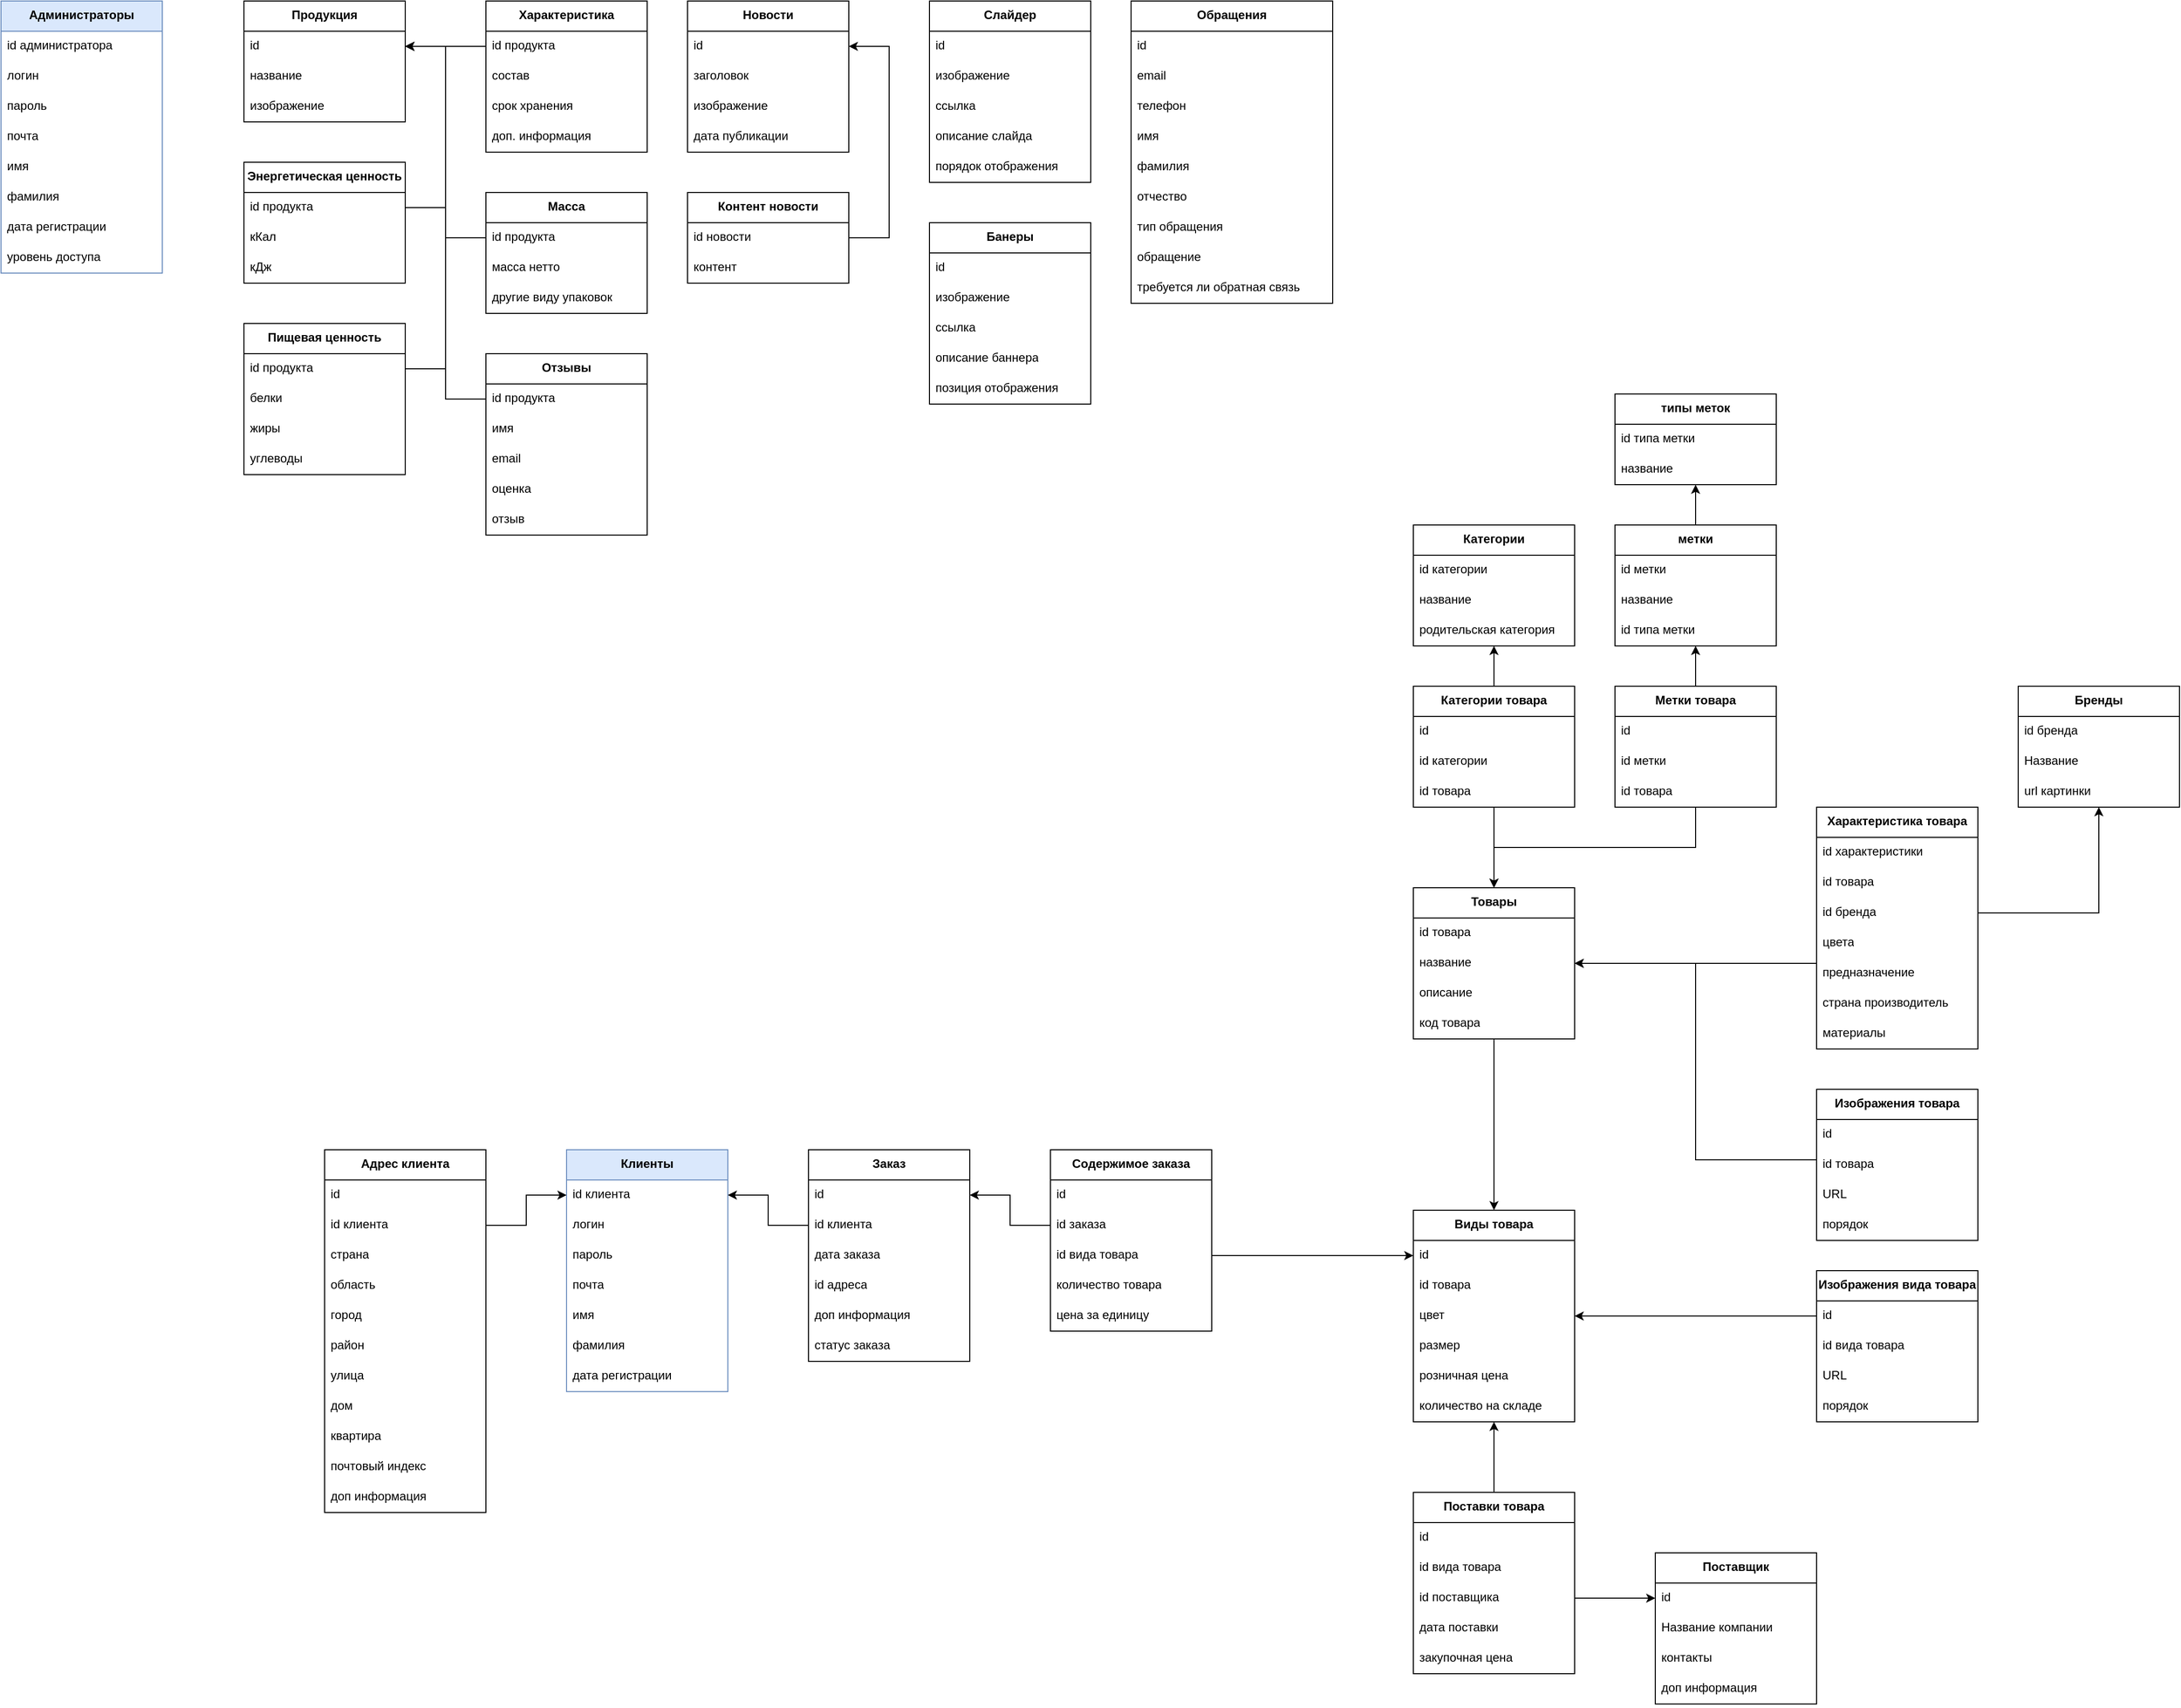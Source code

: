 <mxfile version="21.2.9" type="google">
  <diagram name="Схема БД" id="DjQRcEKOblAF9SkDkMb-">
    <mxGraphModel dx="5706" dy="1433" grid="1" gridSize="10" guides="1" tooltips="1" connect="1" arrows="1" fold="1" page="1" pageScale="1" pageWidth="827" pageHeight="1169" math="0" shadow="0">
      <root>
        <mxCell id="0" />
        <mxCell id="1" parent="0" />
        <mxCell id="377El1cnNohg-DmWY8Ef-1" value="Администраторы" style="swimlane;fontStyle=1;align=center;verticalAlign=top;childLayout=stackLayout;horizontal=1;startSize=30;horizontalStack=0;resizeParent=1;resizeParentMax=0;resizeLast=0;collapsible=1;marginBottom=0;whiteSpace=wrap;html=1;fillColor=#dae8fc;strokeColor=#6c8ebf;" parent="1" vertex="1">
          <mxGeometry x="-2481" width="160" height="270" as="geometry" />
        </mxCell>
        <mxCell id="377El1cnNohg-DmWY8Ef-4" value="id администратора" style="text;strokeColor=none;fillColor=none;align=left;verticalAlign=top;spacingLeft=4;spacingRight=4;overflow=hidden;rotatable=0;points=[[0,0.5],[1,0.5]];portConstraint=eastwest;whiteSpace=wrap;html=1;" parent="377El1cnNohg-DmWY8Ef-1" vertex="1">
          <mxGeometry y="30" width="160" height="30" as="geometry" />
        </mxCell>
        <mxCell id="377El1cnNohg-DmWY8Ef-2" value="логин" style="text;strokeColor=none;fillColor=none;align=left;verticalAlign=top;spacingLeft=4;spacingRight=4;overflow=hidden;rotatable=0;points=[[0,0.5],[1,0.5]];portConstraint=eastwest;whiteSpace=wrap;html=1;" parent="377El1cnNohg-DmWY8Ef-1" vertex="1">
          <mxGeometry y="60" width="160" height="30" as="geometry" />
        </mxCell>
        <mxCell id="377El1cnNohg-DmWY8Ef-7" value="пароль" style="text;strokeColor=none;fillColor=none;align=left;verticalAlign=top;spacingLeft=4;spacingRight=4;overflow=hidden;rotatable=0;points=[[0,0.5],[1,0.5]];portConstraint=eastwest;whiteSpace=wrap;html=1;" parent="377El1cnNohg-DmWY8Ef-1" vertex="1">
          <mxGeometry y="90" width="160" height="30" as="geometry" />
        </mxCell>
        <mxCell id="xdjEuKkbJUFX_TMIws-g-119" value="почта" style="text;strokeColor=none;fillColor=none;align=left;verticalAlign=top;spacingLeft=4;spacingRight=4;overflow=hidden;rotatable=0;points=[[0,0.5],[1,0.5]];portConstraint=eastwest;whiteSpace=wrap;html=1;" parent="377El1cnNohg-DmWY8Ef-1" vertex="1">
          <mxGeometry y="120" width="160" height="30" as="geometry" />
        </mxCell>
        <mxCell id="377El1cnNohg-DmWY8Ef-6" value="имя" style="text;strokeColor=none;fillColor=none;align=left;verticalAlign=top;spacingLeft=4;spacingRight=4;overflow=hidden;rotatable=0;points=[[0,0.5],[1,0.5]];portConstraint=eastwest;whiteSpace=wrap;html=1;" parent="377El1cnNohg-DmWY8Ef-1" vertex="1">
          <mxGeometry y="150" width="160" height="30" as="geometry" />
        </mxCell>
        <mxCell id="xdjEuKkbJUFX_TMIws-g-1" value="фамилия" style="text;strokeColor=none;fillColor=none;align=left;verticalAlign=top;spacingLeft=4;spacingRight=4;overflow=hidden;rotatable=0;points=[[0,0.5],[1,0.5]];portConstraint=eastwest;whiteSpace=wrap;html=1;" parent="377El1cnNohg-DmWY8Ef-1" vertex="1">
          <mxGeometry y="180" width="160" height="30" as="geometry" />
        </mxCell>
        <mxCell id="xdjEuKkbJUFX_TMIws-g-2" value="дата регистрации" style="text;strokeColor=none;fillColor=none;align=left;verticalAlign=top;spacingLeft=4;spacingRight=4;overflow=hidden;rotatable=0;points=[[0,0.5],[1,0.5]];portConstraint=eastwest;whiteSpace=wrap;html=1;" parent="377El1cnNohg-DmWY8Ef-1" vertex="1">
          <mxGeometry y="210" width="160" height="30" as="geometry" />
        </mxCell>
        <mxCell id="377El1cnNohg-DmWY8Ef-5" value="уровень доступа" style="text;strokeColor=none;fillColor=none;align=left;verticalAlign=top;spacingLeft=4;spacingRight=4;overflow=hidden;rotatable=0;points=[[0,0.5],[1,0.5]];portConstraint=eastwest;whiteSpace=wrap;html=1;" parent="377El1cnNohg-DmWY8Ef-1" vertex="1">
          <mxGeometry y="240" width="160" height="30" as="geometry" />
        </mxCell>
        <mxCell id="xdjEuKkbJUFX_TMIws-g-3" value="Категории" style="swimlane;fontStyle=1;align=center;verticalAlign=top;childLayout=stackLayout;horizontal=1;startSize=30;horizontalStack=0;resizeParent=1;resizeParentMax=0;resizeLast=0;collapsible=1;marginBottom=0;whiteSpace=wrap;html=1;" parent="1" vertex="1">
          <mxGeometry x="-1080" y="520" width="160" height="120" as="geometry" />
        </mxCell>
        <mxCell id="xdjEuKkbJUFX_TMIws-g-4" value="id категории" style="text;align=left;verticalAlign=top;spacingLeft=4;spacingRight=4;overflow=hidden;rotatable=0;points=[[0,0.5],[1,0.5]];portConstraint=eastwest;whiteSpace=wrap;html=1;" parent="xdjEuKkbJUFX_TMIws-g-3" vertex="1">
          <mxGeometry y="30" width="160" height="30" as="geometry" />
        </mxCell>
        <mxCell id="xdjEuKkbJUFX_TMIws-g-5" value="название" style="text;strokeColor=none;fillColor=none;align=left;verticalAlign=top;spacingLeft=4;spacingRight=4;overflow=hidden;rotatable=0;points=[[0,0.5],[1,0.5]];portConstraint=eastwest;whiteSpace=wrap;html=1;" parent="xdjEuKkbJUFX_TMIws-g-3" vertex="1">
          <mxGeometry y="60" width="160" height="30" as="geometry" />
        </mxCell>
        <mxCell id="xdjEuKkbJUFX_TMIws-g-6" value="родительская категория" style="text;strokeColor=none;fillColor=none;align=left;verticalAlign=top;spacingLeft=4;spacingRight=4;overflow=hidden;rotatable=0;points=[[0,0.5],[1,0.5]];portConstraint=eastwest;whiteSpace=wrap;html=1;" parent="xdjEuKkbJUFX_TMIws-g-3" vertex="1">
          <mxGeometry y="90" width="160" height="30" as="geometry" />
        </mxCell>
        <mxCell id="C4j2RZf7IEHIPIT993yr-1" style="edgeStyle=orthogonalEdgeStyle;rounded=0;orthogonalLoop=1;jettySize=auto;html=1;" parent="1" source="xdjEuKkbJUFX_TMIws-g-7" target="xdjEuKkbJUFX_TMIws-g-11" edge="1">
          <mxGeometry relative="1" as="geometry" />
        </mxCell>
        <mxCell id="xdjEuKkbJUFX_TMIws-g-7" value="метки" style="swimlane;fontStyle=1;align=center;verticalAlign=top;childLayout=stackLayout;horizontal=1;startSize=30;horizontalStack=0;resizeParent=1;resizeParentMax=0;resizeLast=0;collapsible=1;marginBottom=0;whiteSpace=wrap;html=1;" parent="1" vertex="1">
          <mxGeometry x="-880" y="520" width="160" height="120" as="geometry" />
        </mxCell>
        <mxCell id="xdjEuKkbJUFX_TMIws-g-8" value="id метки" style="text;align=left;verticalAlign=top;spacingLeft=4;spacingRight=4;overflow=hidden;rotatable=0;points=[[0,0.5],[1,0.5]];portConstraint=eastwest;whiteSpace=wrap;html=1;" parent="xdjEuKkbJUFX_TMIws-g-7" vertex="1">
          <mxGeometry y="30" width="160" height="30" as="geometry" />
        </mxCell>
        <mxCell id="xdjEuKkbJUFX_TMIws-g-9" value="название" style="text;strokeColor=none;fillColor=none;align=left;verticalAlign=top;spacingLeft=4;spacingRight=4;overflow=hidden;rotatable=0;points=[[0,0.5],[1,0.5]];portConstraint=eastwest;whiteSpace=wrap;html=1;" parent="xdjEuKkbJUFX_TMIws-g-7" vertex="1">
          <mxGeometry y="60" width="160" height="30" as="geometry" />
        </mxCell>
        <mxCell id="xdjEuKkbJUFX_TMIws-g-10" value="id типа метки" style="text;strokeColor=none;fillColor=none;align=left;verticalAlign=top;spacingLeft=4;spacingRight=4;overflow=hidden;rotatable=0;points=[[0,0.5],[1,0.5]];portConstraint=eastwest;whiteSpace=wrap;html=1;" parent="xdjEuKkbJUFX_TMIws-g-7" vertex="1">
          <mxGeometry y="90" width="160" height="30" as="geometry" />
        </mxCell>
        <mxCell id="xdjEuKkbJUFX_TMIws-g-11" value="типы меток" style="swimlane;fontStyle=1;align=center;verticalAlign=top;childLayout=stackLayout;horizontal=1;startSize=30;horizontalStack=0;resizeParent=1;resizeParentMax=0;resizeLast=0;collapsible=1;marginBottom=0;whiteSpace=wrap;html=1;" parent="1" vertex="1">
          <mxGeometry x="-880" y="390" width="160" height="90" as="geometry">
            <mxRectangle x="-360" y="260" width="110" height="30" as="alternateBounds" />
          </mxGeometry>
        </mxCell>
        <mxCell id="xdjEuKkbJUFX_TMIws-g-12" value="id типа метки" style="text;align=left;verticalAlign=top;spacingLeft=4;spacingRight=4;overflow=hidden;rotatable=0;points=[[0,0.5],[1,0.5]];portConstraint=eastwest;whiteSpace=wrap;html=1;" parent="xdjEuKkbJUFX_TMIws-g-11" vertex="1">
          <mxGeometry y="30" width="160" height="30" as="geometry" />
        </mxCell>
        <mxCell id="xdjEuKkbJUFX_TMIws-g-13" value="название" style="text;strokeColor=none;fillColor=none;align=left;verticalAlign=top;spacingLeft=4;spacingRight=4;overflow=hidden;rotatable=0;points=[[0,0.5],[1,0.5]];portConstraint=eastwest;whiteSpace=wrap;html=1;" parent="xdjEuKkbJUFX_TMIws-g-11" vertex="1">
          <mxGeometry y="60" width="160" height="30" as="geometry" />
        </mxCell>
        <mxCell id="xdjEuKkbJUFX_TMIws-g-16" value="Бренды" style="swimlane;fontStyle=1;align=center;verticalAlign=top;childLayout=stackLayout;horizontal=1;startSize=30;horizontalStack=0;resizeParent=1;resizeParentMax=0;resizeLast=0;collapsible=1;marginBottom=0;whiteSpace=wrap;html=1;" parent="1" vertex="1">
          <mxGeometry x="-480" y="680" width="160" height="120" as="geometry" />
        </mxCell>
        <mxCell id="xdjEuKkbJUFX_TMIws-g-17" value="id бренда" style="text;align=left;verticalAlign=top;spacingLeft=4;spacingRight=4;overflow=hidden;rotatable=0;points=[[0,0.5],[1,0.5]];portConstraint=eastwest;whiteSpace=wrap;html=1;" parent="xdjEuKkbJUFX_TMIws-g-16" vertex="1">
          <mxGeometry y="30" width="160" height="30" as="geometry" />
        </mxCell>
        <mxCell id="xdjEuKkbJUFX_TMIws-g-18" value="Название" style="text;strokeColor=none;fillColor=none;align=left;verticalAlign=top;spacingLeft=4;spacingRight=4;overflow=hidden;rotatable=0;points=[[0,0.5],[1,0.5]];portConstraint=eastwest;whiteSpace=wrap;html=1;" parent="xdjEuKkbJUFX_TMIws-g-16" vertex="1">
          <mxGeometry y="60" width="160" height="30" as="geometry" />
        </mxCell>
        <mxCell id="xdjEuKkbJUFX_TMIws-g-19" value="url картинки" style="text;strokeColor=none;fillColor=none;align=left;verticalAlign=top;spacingLeft=4;spacingRight=4;overflow=hidden;rotatable=0;points=[[0,0.5],[1,0.5]];portConstraint=eastwest;whiteSpace=wrap;html=1;" parent="xdjEuKkbJUFX_TMIws-g-16" vertex="1">
          <mxGeometry y="90" width="160" height="30" as="geometry" />
        </mxCell>
        <mxCell id="xdjEuKkbJUFX_TMIws-g-52" style="edgeStyle=orthogonalEdgeStyle;rounded=0;orthogonalLoop=1;jettySize=auto;html=1;" parent="1" source="xdjEuKkbJUFX_TMIws-g-38" target="xdjEuKkbJUFX_TMIws-g-20" edge="1">
          <mxGeometry relative="1" as="geometry" />
        </mxCell>
        <mxCell id="xdjEuKkbJUFX_TMIws-g-53" style="edgeStyle=orthogonalEdgeStyle;rounded=0;orthogonalLoop=1;jettySize=auto;html=1;" parent="1" source="xdjEuKkbJUFX_TMIws-g-34" target="xdjEuKkbJUFX_TMIws-g-20" edge="1">
          <mxGeometry relative="1" as="geometry">
            <Array as="points">
              <mxPoint x="-800" y="840" />
              <mxPoint x="-1000" y="840" />
            </Array>
          </mxGeometry>
        </mxCell>
        <mxCell id="xdjEuKkbJUFX_TMIws-g-54" style="edgeStyle=orthogonalEdgeStyle;rounded=0;orthogonalLoop=1;jettySize=auto;html=1;" parent="1" source="xdjEuKkbJUFX_TMIws-g-25" target="xdjEuKkbJUFX_TMIws-g-20" edge="1">
          <mxGeometry relative="1" as="geometry">
            <Array as="points">
              <mxPoint x="-720" y="955" />
              <mxPoint x="-720" y="955" />
            </Array>
          </mxGeometry>
        </mxCell>
        <mxCell id="xdjEuKkbJUFX_TMIws-g-69" style="edgeStyle=orthogonalEdgeStyle;rounded=0;orthogonalLoop=1;jettySize=auto;html=1;entryX=0.5;entryY=0;entryDx=0;entryDy=0;" parent="1" source="xdjEuKkbJUFX_TMIws-g-20" target="xdjEuKkbJUFX_TMIws-g-62" edge="1">
          <mxGeometry relative="1" as="geometry" />
        </mxCell>
        <mxCell id="xdjEuKkbJUFX_TMIws-g-20" value="Товары" style="swimlane;fontStyle=1;align=center;verticalAlign=top;childLayout=stackLayout;horizontal=1;startSize=30;horizontalStack=0;resizeParent=1;resizeParentMax=0;resizeLast=0;collapsible=1;marginBottom=0;whiteSpace=wrap;html=1;" parent="1" vertex="1">
          <mxGeometry x="-1080" y="880" width="160" height="150" as="geometry" />
        </mxCell>
        <mxCell id="xdjEuKkbJUFX_TMIws-g-21" value="id товара" style="text;align=left;verticalAlign=top;spacingLeft=4;spacingRight=4;overflow=hidden;rotatable=0;points=[[0,0.5],[1,0.5]];portConstraint=eastwest;whiteSpace=wrap;html=1;" parent="xdjEuKkbJUFX_TMIws-g-20" vertex="1">
          <mxGeometry y="30" width="160" height="30" as="geometry" />
        </mxCell>
        <mxCell id="xdjEuKkbJUFX_TMIws-g-22" value="название" style="text;strokeColor=none;fillColor=none;align=left;verticalAlign=top;spacingLeft=4;spacingRight=4;overflow=hidden;rotatable=0;points=[[0,0.5],[1,0.5]];portConstraint=eastwest;whiteSpace=wrap;html=1;" parent="xdjEuKkbJUFX_TMIws-g-20" vertex="1">
          <mxGeometry y="60" width="160" height="30" as="geometry" />
        </mxCell>
        <mxCell id="xdjEuKkbJUFX_TMIws-g-23" value="описание" style="text;strokeColor=none;fillColor=none;align=left;verticalAlign=top;spacingLeft=4;spacingRight=4;overflow=hidden;rotatable=0;points=[[0,0.5],[1,0.5]];portConstraint=eastwest;whiteSpace=wrap;html=1;" parent="xdjEuKkbJUFX_TMIws-g-20" vertex="1">
          <mxGeometry y="90" width="160" height="30" as="geometry" />
        </mxCell>
        <mxCell id="xdjEuKkbJUFX_TMIws-g-24" value="код товара" style="text;strokeColor=none;fillColor=none;align=left;verticalAlign=top;spacingLeft=4;spacingRight=4;overflow=hidden;rotatable=0;points=[[0,0.5],[1,0.5]];portConstraint=eastwest;whiteSpace=wrap;html=1;" parent="xdjEuKkbJUFX_TMIws-g-20" vertex="1">
          <mxGeometry y="120" width="160" height="30" as="geometry" />
        </mxCell>
        <mxCell id="xdjEuKkbJUFX_TMIws-g-25" value="Характеристика товара" style="swimlane;fontStyle=1;align=center;verticalAlign=top;childLayout=stackLayout;horizontal=1;startSize=30;horizontalStack=0;resizeParent=1;resizeParentMax=0;resizeLast=0;collapsible=1;marginBottom=0;whiteSpace=wrap;html=1;" parent="1" vertex="1">
          <mxGeometry x="-680" y="800" width="160" height="240" as="geometry" />
        </mxCell>
        <mxCell id="xdjEuKkbJUFX_TMIws-g-26" value="id характеристики" style="text;align=left;verticalAlign=top;spacingLeft=4;spacingRight=4;overflow=hidden;rotatable=0;points=[[0,0.5],[1,0.5]];portConstraint=eastwest;whiteSpace=wrap;html=1;" parent="xdjEuKkbJUFX_TMIws-g-25" vertex="1">
          <mxGeometry y="30" width="160" height="30" as="geometry" />
        </mxCell>
        <mxCell id="xdjEuKkbJUFX_TMIws-g-27" value="id товара" style="text;align=left;verticalAlign=top;spacingLeft=4;spacingRight=4;overflow=hidden;rotatable=0;points=[[0,0.5],[1,0.5]];portConstraint=eastwest;whiteSpace=wrap;html=1;" parent="xdjEuKkbJUFX_TMIws-g-25" vertex="1">
          <mxGeometry y="60" width="160" height="30" as="geometry" />
        </mxCell>
        <mxCell id="xdjEuKkbJUFX_TMIws-g-33" value="id бренда" style="text;align=left;verticalAlign=top;spacingLeft=4;spacingRight=4;overflow=hidden;rotatable=0;points=[[0,0.5],[1,0.5]];portConstraint=eastwest;whiteSpace=wrap;html=1;" parent="xdjEuKkbJUFX_TMIws-g-25" vertex="1">
          <mxGeometry y="90" width="160" height="30" as="geometry" />
        </mxCell>
        <mxCell id="xdjEuKkbJUFX_TMIws-g-29" value="цвета" style="text;strokeColor=none;fillColor=none;align=left;verticalAlign=top;spacingLeft=4;spacingRight=4;overflow=hidden;rotatable=0;points=[[0,0.5],[1,0.5]];portConstraint=eastwest;whiteSpace=wrap;html=1;" parent="xdjEuKkbJUFX_TMIws-g-25" vertex="1">
          <mxGeometry y="120" width="160" height="30" as="geometry" />
        </mxCell>
        <mxCell id="xdjEuKkbJUFX_TMIws-g-30" value="предназначение" style="text;strokeColor=none;fillColor=none;align=left;verticalAlign=top;spacingLeft=4;spacingRight=4;overflow=hidden;rotatable=0;points=[[0,0.5],[1,0.5]];portConstraint=eastwest;whiteSpace=wrap;html=1;" parent="xdjEuKkbJUFX_TMIws-g-25" vertex="1">
          <mxGeometry y="150" width="160" height="30" as="geometry" />
        </mxCell>
        <mxCell id="xdjEuKkbJUFX_TMIws-g-31" value="страна производитель" style="text;strokeColor=none;fillColor=none;align=left;verticalAlign=top;spacingLeft=4;spacingRight=4;overflow=hidden;rotatable=0;points=[[0,0.5],[1,0.5]];portConstraint=eastwest;whiteSpace=wrap;html=1;" parent="xdjEuKkbJUFX_TMIws-g-25" vertex="1">
          <mxGeometry y="180" width="160" height="30" as="geometry" />
        </mxCell>
        <mxCell id="xdjEuKkbJUFX_TMIws-g-32" value="материалы" style="text;strokeColor=none;fillColor=none;align=left;verticalAlign=top;spacingLeft=4;spacingRight=4;overflow=hidden;rotatable=0;points=[[0,0.5],[1,0.5]];portConstraint=eastwest;whiteSpace=wrap;html=1;" parent="xdjEuKkbJUFX_TMIws-g-25" vertex="1">
          <mxGeometry y="210" width="160" height="30" as="geometry" />
        </mxCell>
        <mxCell id="xdjEuKkbJUFX_TMIws-g-50" style="edgeStyle=orthogonalEdgeStyle;rounded=0;orthogonalLoop=1;jettySize=auto;html=1;" parent="1" source="xdjEuKkbJUFX_TMIws-g-34" target="xdjEuKkbJUFX_TMIws-g-7" edge="1">
          <mxGeometry relative="1" as="geometry" />
        </mxCell>
        <mxCell id="xdjEuKkbJUFX_TMIws-g-34" value="Метки товара" style="swimlane;fontStyle=1;align=center;verticalAlign=top;childLayout=stackLayout;horizontal=1;startSize=30;horizontalStack=0;resizeParent=1;resizeParentMax=0;resizeLast=0;collapsible=1;marginBottom=0;whiteSpace=wrap;html=1;" parent="1" vertex="1">
          <mxGeometry x="-880" y="680" width="160" height="120" as="geometry" />
        </mxCell>
        <mxCell id="xdjEuKkbJUFX_TMIws-g-35" value="id" style="text;strokeColor=none;fillColor=none;align=left;verticalAlign=top;spacingLeft=4;spacingRight=4;overflow=hidden;rotatable=0;points=[[0,0.5],[1,0.5]];portConstraint=eastwest;whiteSpace=wrap;html=1;" parent="xdjEuKkbJUFX_TMIws-g-34" vertex="1">
          <mxGeometry y="30" width="160" height="30" as="geometry" />
        </mxCell>
        <mxCell id="xdjEuKkbJUFX_TMIws-g-36" value="id метки" style="text;align=left;verticalAlign=top;spacingLeft=4;spacingRight=4;overflow=hidden;rotatable=0;points=[[0,0.5],[1,0.5]];portConstraint=eastwest;whiteSpace=wrap;html=1;" parent="xdjEuKkbJUFX_TMIws-g-34" vertex="1">
          <mxGeometry y="60" width="160" height="30" as="geometry" />
        </mxCell>
        <mxCell id="xdjEuKkbJUFX_TMIws-g-37" value="id товара" style="text;align=left;verticalAlign=top;spacingLeft=4;spacingRight=4;overflow=hidden;rotatable=0;points=[[0,0.5],[1,0.5]];portConstraint=eastwest;whiteSpace=wrap;html=1;" parent="xdjEuKkbJUFX_TMIws-g-34" vertex="1">
          <mxGeometry y="90" width="160" height="30" as="geometry" />
        </mxCell>
        <mxCell id="xdjEuKkbJUFX_TMIws-g-51" style="edgeStyle=orthogonalEdgeStyle;rounded=0;orthogonalLoop=1;jettySize=auto;html=1;" parent="1" source="xdjEuKkbJUFX_TMIws-g-38" target="xdjEuKkbJUFX_TMIws-g-3" edge="1">
          <mxGeometry relative="1" as="geometry" />
        </mxCell>
        <mxCell id="xdjEuKkbJUFX_TMIws-g-38" value="Категории товара" style="swimlane;fontStyle=1;align=center;verticalAlign=top;childLayout=stackLayout;horizontal=1;startSize=30;horizontalStack=0;resizeParent=1;resizeParentMax=0;resizeLast=0;collapsible=1;marginBottom=0;whiteSpace=wrap;html=1;" parent="1" vertex="1">
          <mxGeometry x="-1080" y="680" width="160" height="120" as="geometry" />
        </mxCell>
        <mxCell id="xdjEuKkbJUFX_TMIws-g-39" value="id" style="text;strokeColor=none;fillColor=none;align=left;verticalAlign=top;spacingLeft=4;spacingRight=4;overflow=hidden;rotatable=0;points=[[0,0.5],[1,0.5]];portConstraint=eastwest;whiteSpace=wrap;html=1;" parent="xdjEuKkbJUFX_TMIws-g-38" vertex="1">
          <mxGeometry y="30" width="160" height="30" as="geometry" />
        </mxCell>
        <mxCell id="xdjEuKkbJUFX_TMIws-g-40" value="id категории" style="text;align=left;verticalAlign=top;spacingLeft=4;spacingRight=4;overflow=hidden;rotatable=0;points=[[0,0.5],[1,0.5]];portConstraint=eastwest;whiteSpace=wrap;html=1;" parent="xdjEuKkbJUFX_TMIws-g-38" vertex="1">
          <mxGeometry y="60" width="160" height="30" as="geometry" />
        </mxCell>
        <mxCell id="xdjEuKkbJUFX_TMIws-g-41" value="id товара" style="text;align=left;verticalAlign=top;spacingLeft=4;spacingRight=4;overflow=hidden;rotatable=0;points=[[0,0.5],[1,0.5]];portConstraint=eastwest;whiteSpace=wrap;html=1;" parent="xdjEuKkbJUFX_TMIws-g-38" vertex="1">
          <mxGeometry y="90" width="160" height="30" as="geometry" />
        </mxCell>
        <mxCell id="xdjEuKkbJUFX_TMIws-g-55" style="edgeStyle=orthogonalEdgeStyle;rounded=0;orthogonalLoop=1;jettySize=auto;html=1;" parent="1" source="xdjEuKkbJUFX_TMIws-g-33" target="xdjEuKkbJUFX_TMIws-g-16" edge="1">
          <mxGeometry relative="1" as="geometry" />
        </mxCell>
        <mxCell id="xdjEuKkbJUFX_TMIws-g-56" value="Изображения товара" style="swimlane;fontStyle=1;align=center;verticalAlign=top;childLayout=stackLayout;horizontal=1;startSize=30;horizontalStack=0;resizeParent=1;resizeParentMax=0;resizeLast=0;collapsible=1;marginBottom=0;whiteSpace=wrap;html=1;" parent="1" vertex="1">
          <mxGeometry x="-680" y="1080" width="160" height="150" as="geometry" />
        </mxCell>
        <mxCell id="xdjEuKkbJUFX_TMIws-g-57" value="id" style="text;align=left;verticalAlign=top;spacingLeft=4;spacingRight=4;overflow=hidden;rotatable=0;points=[[0,0.5],[1,0.5]];portConstraint=eastwest;whiteSpace=wrap;html=1;" parent="xdjEuKkbJUFX_TMIws-g-56" vertex="1">
          <mxGeometry y="30" width="160" height="30" as="geometry" />
        </mxCell>
        <mxCell id="xdjEuKkbJUFX_TMIws-g-58" value="id товара" style="text;align=left;verticalAlign=top;spacingLeft=4;spacingRight=4;overflow=hidden;rotatable=0;points=[[0,0.5],[1,0.5]];portConstraint=eastwest;whiteSpace=wrap;html=1;" parent="xdjEuKkbJUFX_TMIws-g-56" vertex="1">
          <mxGeometry y="60" width="160" height="30" as="geometry" />
        </mxCell>
        <mxCell id="xdjEuKkbJUFX_TMIws-g-59" value="URL" style="text;strokeColor=none;fillColor=none;align=left;verticalAlign=top;spacingLeft=4;spacingRight=4;overflow=hidden;rotatable=0;points=[[0,0.5],[1,0.5]];portConstraint=eastwest;whiteSpace=wrap;html=1;" parent="xdjEuKkbJUFX_TMIws-g-56" vertex="1">
          <mxGeometry y="90" width="160" height="30" as="geometry" />
        </mxCell>
        <mxCell id="xdjEuKkbJUFX_TMIws-g-60" value="порядок" style="text;strokeColor=none;fillColor=none;align=left;verticalAlign=top;spacingLeft=4;spacingRight=4;overflow=hidden;rotatable=0;points=[[0,0.5],[1,0.5]];portConstraint=eastwest;whiteSpace=wrap;html=1;" parent="xdjEuKkbJUFX_TMIws-g-56" vertex="1">
          <mxGeometry y="120" width="160" height="30" as="geometry" />
        </mxCell>
        <mxCell id="xdjEuKkbJUFX_TMIws-g-88" style="edgeStyle=orthogonalEdgeStyle;rounded=0;orthogonalLoop=1;jettySize=auto;html=1;exitX=0.5;exitY=0;exitDx=0;exitDy=0;" parent="1" source="xdjEuKkbJUFX_TMIws-g-82" target="xdjEuKkbJUFX_TMIws-g-62" edge="1">
          <mxGeometry relative="1" as="geometry" />
        </mxCell>
        <mxCell id="xdjEuKkbJUFX_TMIws-g-62" value="Виды товара" style="swimlane;fontStyle=1;align=center;verticalAlign=top;childLayout=stackLayout;horizontal=1;startSize=30;horizontalStack=0;resizeParent=1;resizeParentMax=0;resizeLast=0;collapsible=1;marginBottom=0;whiteSpace=wrap;html=1;" parent="1" vertex="1">
          <mxGeometry x="-1080" y="1200" width="160" height="210" as="geometry" />
        </mxCell>
        <mxCell id="xdjEuKkbJUFX_TMIws-g-63" value="id" style="text;align=left;verticalAlign=top;spacingLeft=4;spacingRight=4;overflow=hidden;rotatable=0;points=[[0,0.5],[1,0.5]];portConstraint=eastwest;whiteSpace=wrap;html=1;" parent="xdjEuKkbJUFX_TMIws-g-62" vertex="1">
          <mxGeometry y="30" width="160" height="30" as="geometry" />
        </mxCell>
        <mxCell id="xdjEuKkbJUFX_TMIws-g-64" value="id товара" style="text;align=left;verticalAlign=top;spacingLeft=4;spacingRight=4;overflow=hidden;rotatable=0;points=[[0,0.5],[1,0.5]];portConstraint=eastwest;whiteSpace=wrap;html=1;" parent="xdjEuKkbJUFX_TMIws-g-62" vertex="1">
          <mxGeometry y="60" width="160" height="30" as="geometry" />
        </mxCell>
        <mxCell id="xdjEuKkbJUFX_TMIws-g-65" value="цвет" style="text;strokeColor=none;fillColor=none;align=left;verticalAlign=top;spacingLeft=4;spacingRight=4;overflow=hidden;rotatable=0;points=[[0,0.5],[1,0.5]];portConstraint=eastwest;whiteSpace=wrap;html=1;" parent="xdjEuKkbJUFX_TMIws-g-62" vertex="1">
          <mxGeometry y="90" width="160" height="30" as="geometry" />
        </mxCell>
        <mxCell id="xdjEuKkbJUFX_TMIws-g-66" value="размер" style="text;strokeColor=none;fillColor=none;align=left;verticalAlign=top;spacingLeft=4;spacingRight=4;overflow=hidden;rotatable=0;points=[[0,0.5],[1,0.5]];portConstraint=eastwest;whiteSpace=wrap;html=1;" parent="xdjEuKkbJUFX_TMIws-g-62" vertex="1">
          <mxGeometry y="120" width="160" height="30" as="geometry" />
        </mxCell>
        <mxCell id="xdjEuKkbJUFX_TMIws-g-68" value="розничная цена" style="text;strokeColor=none;fillColor=none;align=left;verticalAlign=top;spacingLeft=4;spacingRight=4;overflow=hidden;rotatable=0;points=[[0,0.5],[1,0.5]];portConstraint=eastwest;whiteSpace=wrap;html=1;" parent="xdjEuKkbJUFX_TMIws-g-62" vertex="1">
          <mxGeometry y="150" width="160" height="30" as="geometry" />
        </mxCell>
        <mxCell id="xdjEuKkbJUFX_TMIws-g-70" value="количество на складе" style="text;strokeColor=none;fillColor=none;align=left;verticalAlign=top;spacingLeft=4;spacingRight=4;overflow=hidden;rotatable=0;points=[[0,0.5],[1,0.5]];portConstraint=eastwest;whiteSpace=wrap;html=1;" parent="xdjEuKkbJUFX_TMIws-g-62" vertex="1">
          <mxGeometry y="180" width="160" height="30" as="geometry" />
        </mxCell>
        <mxCell id="xdjEuKkbJUFX_TMIws-g-76" value="Изображения вида товара" style="swimlane;fontStyle=1;align=center;verticalAlign=top;childLayout=stackLayout;horizontal=1;startSize=30;horizontalStack=0;resizeParent=1;resizeParentMax=0;resizeLast=0;collapsible=1;marginBottom=0;whiteSpace=wrap;html=1;" parent="1" vertex="1">
          <mxGeometry x="-680" y="1260" width="160" height="150" as="geometry" />
        </mxCell>
        <mxCell id="xdjEuKkbJUFX_TMIws-g-77" value="id" style="text;strokeColor=none;fillColor=none;align=left;verticalAlign=top;spacingLeft=4;spacingRight=4;overflow=hidden;rotatable=0;points=[[0,0.5],[1,0.5]];portConstraint=eastwest;whiteSpace=wrap;html=1;" parent="xdjEuKkbJUFX_TMIws-g-76" vertex="1">
          <mxGeometry y="30" width="160" height="30" as="geometry" />
        </mxCell>
        <mxCell id="xdjEuKkbJUFX_TMIws-g-78" value="id вида товара" style="text;align=left;verticalAlign=top;spacingLeft=4;spacingRight=4;overflow=hidden;rotatable=0;points=[[0,0.5],[1,0.5]];portConstraint=eastwest;whiteSpace=wrap;html=1;" parent="xdjEuKkbJUFX_TMIws-g-76" vertex="1">
          <mxGeometry y="60" width="160" height="30" as="geometry" />
        </mxCell>
        <mxCell id="xdjEuKkbJUFX_TMIws-g-79" value="URL" style="text;strokeColor=none;fillColor=none;align=left;verticalAlign=top;spacingLeft=4;spacingRight=4;overflow=hidden;rotatable=0;points=[[0,0.5],[1,0.5]];portConstraint=eastwest;whiteSpace=wrap;html=1;" parent="xdjEuKkbJUFX_TMIws-g-76" vertex="1">
          <mxGeometry y="90" width="160" height="30" as="geometry" />
        </mxCell>
        <mxCell id="xdjEuKkbJUFX_TMIws-g-80" value="порядок" style="text;strokeColor=none;fillColor=none;align=left;verticalAlign=top;spacingLeft=4;spacingRight=4;overflow=hidden;rotatable=0;points=[[0,0.5],[1,0.5]];portConstraint=eastwest;whiteSpace=wrap;html=1;" parent="xdjEuKkbJUFX_TMIws-g-76" vertex="1">
          <mxGeometry y="120" width="160" height="30" as="geometry" />
        </mxCell>
        <mxCell id="xdjEuKkbJUFX_TMIws-g-82" value="Поставки товара" style="swimlane;fontStyle=1;align=center;verticalAlign=top;childLayout=stackLayout;horizontal=1;startSize=30;horizontalStack=0;resizeParent=1;resizeParentMax=0;resizeLast=0;collapsible=1;marginBottom=0;whiteSpace=wrap;html=1;" parent="1" vertex="1">
          <mxGeometry x="-1080" y="1480" width="160" height="180" as="geometry" />
        </mxCell>
        <mxCell id="xdjEuKkbJUFX_TMIws-g-83" value="id" style="text;strokeColor=none;fillColor=none;align=left;verticalAlign=top;spacingLeft=4;spacingRight=4;overflow=hidden;rotatable=0;points=[[0,0.5],[1,0.5]];portConstraint=eastwest;whiteSpace=wrap;html=1;" parent="xdjEuKkbJUFX_TMIws-g-82" vertex="1">
          <mxGeometry y="30" width="160" height="30" as="geometry" />
        </mxCell>
        <mxCell id="xdjEuKkbJUFX_TMIws-g-84" value="id вида товара" style="text;align=left;verticalAlign=top;spacingLeft=4;spacingRight=4;overflow=hidden;rotatable=0;points=[[0,0.5],[1,0.5]];portConstraint=eastwest;whiteSpace=wrap;html=1;" parent="xdjEuKkbJUFX_TMIws-g-82" vertex="1">
          <mxGeometry y="60" width="160" height="30" as="geometry" />
        </mxCell>
        <mxCell id="xdjEuKkbJUFX_TMIws-g-85" value="id поставщика" style="text;align=left;verticalAlign=top;spacingLeft=4;spacingRight=4;overflow=hidden;rotatable=0;points=[[0,0.5],[1,0.5]];portConstraint=eastwest;whiteSpace=wrap;html=1;" parent="xdjEuKkbJUFX_TMIws-g-82" vertex="1">
          <mxGeometry y="90" width="160" height="30" as="geometry" />
        </mxCell>
        <mxCell id="xdjEuKkbJUFX_TMIws-g-86" value="дата поставки" style="text;strokeColor=none;fillColor=none;align=left;verticalAlign=top;spacingLeft=4;spacingRight=4;overflow=hidden;rotatable=0;points=[[0,0.5],[1,0.5]];portConstraint=eastwest;whiteSpace=wrap;html=1;" parent="xdjEuKkbJUFX_TMIws-g-82" vertex="1">
          <mxGeometry y="120" width="160" height="30" as="geometry" />
        </mxCell>
        <mxCell id="xdjEuKkbJUFX_TMIws-g-87" value="закупочная цена" style="text;strokeColor=none;fillColor=none;align=left;verticalAlign=top;spacingLeft=4;spacingRight=4;overflow=hidden;rotatable=0;points=[[0,0.5],[1,0.5]];portConstraint=eastwest;whiteSpace=wrap;html=1;" parent="xdjEuKkbJUFX_TMIws-g-82" vertex="1">
          <mxGeometry y="150" width="160" height="30" as="geometry" />
        </mxCell>
        <mxCell id="xdjEuKkbJUFX_TMIws-g-89" value="Поставщик" style="swimlane;fontStyle=1;align=center;verticalAlign=top;childLayout=stackLayout;horizontal=1;startSize=30;horizontalStack=0;resizeParent=1;resizeParentMax=0;resizeLast=0;collapsible=1;marginBottom=0;whiteSpace=wrap;html=1;" parent="1" vertex="1">
          <mxGeometry x="-840" y="1540" width="160" height="150" as="geometry" />
        </mxCell>
        <mxCell id="xdjEuKkbJUFX_TMIws-g-90" value="id" style="text;align=left;verticalAlign=top;spacingLeft=4;spacingRight=4;overflow=hidden;rotatable=0;points=[[0,0.5],[1,0.5]];portConstraint=eastwest;whiteSpace=wrap;html=1;" parent="xdjEuKkbJUFX_TMIws-g-89" vertex="1">
          <mxGeometry y="30" width="160" height="30" as="geometry" />
        </mxCell>
        <mxCell id="xdjEuKkbJUFX_TMIws-g-91" value="Название компании" style="text;strokeColor=none;fillColor=none;align=left;verticalAlign=top;spacingLeft=4;spacingRight=4;overflow=hidden;rotatable=0;points=[[0,0.5],[1,0.5]];portConstraint=eastwest;whiteSpace=wrap;html=1;" parent="xdjEuKkbJUFX_TMIws-g-89" vertex="1">
          <mxGeometry y="60" width="160" height="30" as="geometry" />
        </mxCell>
        <mxCell id="xdjEuKkbJUFX_TMIws-g-92" value="контакты" style="text;strokeColor=none;fillColor=none;align=left;verticalAlign=top;spacingLeft=4;spacingRight=4;overflow=hidden;rotatable=0;points=[[0,0.5],[1,0.5]];portConstraint=eastwest;whiteSpace=wrap;html=1;" parent="xdjEuKkbJUFX_TMIws-g-89" vertex="1">
          <mxGeometry y="90" width="160" height="30" as="geometry" />
        </mxCell>
        <mxCell id="xdjEuKkbJUFX_TMIws-g-93" value="доп информация" style="text;strokeColor=none;fillColor=none;align=left;verticalAlign=top;spacingLeft=4;spacingRight=4;overflow=hidden;rotatable=0;points=[[0,0.5],[1,0.5]];portConstraint=eastwest;whiteSpace=wrap;html=1;" parent="xdjEuKkbJUFX_TMIws-g-89" vertex="1">
          <mxGeometry y="120" width="160" height="30" as="geometry" />
        </mxCell>
        <mxCell id="xdjEuKkbJUFX_TMIws-g-95" style="edgeStyle=orthogonalEdgeStyle;rounded=0;orthogonalLoop=1;jettySize=auto;html=1;entryX=0;entryY=0.5;entryDx=0;entryDy=0;" parent="1" source="xdjEuKkbJUFX_TMIws-g-85" target="xdjEuKkbJUFX_TMIws-g-90" edge="1">
          <mxGeometry relative="1" as="geometry" />
        </mxCell>
        <mxCell id="xdjEuKkbJUFX_TMIws-g-96" value="Заказ" style="swimlane;fontStyle=1;align=center;verticalAlign=top;childLayout=stackLayout;horizontal=1;startSize=30;horizontalStack=0;resizeParent=1;resizeParentMax=0;resizeLast=0;collapsible=1;marginBottom=0;whiteSpace=wrap;html=1;" parent="1" vertex="1">
          <mxGeometry x="-1680" y="1140" width="160" height="210" as="geometry" />
        </mxCell>
        <mxCell id="xdjEuKkbJUFX_TMIws-g-97" value="id" style="text;strokeColor=none;fillColor=none;align=left;verticalAlign=top;spacingLeft=4;spacingRight=4;overflow=hidden;rotatable=0;points=[[0,0.5],[1,0.5]];portConstraint=eastwest;whiteSpace=wrap;html=1;" parent="xdjEuKkbJUFX_TMIws-g-96" vertex="1">
          <mxGeometry y="30" width="160" height="30" as="geometry" />
        </mxCell>
        <mxCell id="xdjEuKkbJUFX_TMIws-g-98" value="id клиента" style="text;align=left;verticalAlign=top;spacingLeft=4;spacingRight=4;overflow=hidden;rotatable=0;points=[[0,0.5],[1,0.5]];portConstraint=eastwest;whiteSpace=wrap;html=1;" parent="xdjEuKkbJUFX_TMIws-g-96" vertex="1">
          <mxGeometry y="60" width="160" height="30" as="geometry" />
        </mxCell>
        <mxCell id="xdjEuKkbJUFX_TMIws-g-99" value="дата заказа" style="text;strokeColor=none;fillColor=none;align=left;verticalAlign=top;spacingLeft=4;spacingRight=4;overflow=hidden;rotatable=0;points=[[0,0.5],[1,0.5]];portConstraint=eastwest;whiteSpace=wrap;html=1;" parent="xdjEuKkbJUFX_TMIws-g-96" vertex="1">
          <mxGeometry y="90" width="160" height="30" as="geometry" />
        </mxCell>
        <mxCell id="xdjEuKkbJUFX_TMIws-g-100" value="id адреса" style="text;align=left;verticalAlign=top;spacingLeft=4;spacingRight=4;overflow=hidden;rotatable=0;points=[[0,0.5],[1,0.5]];portConstraint=eastwest;whiteSpace=wrap;html=1;" parent="xdjEuKkbJUFX_TMIws-g-96" vertex="1">
          <mxGeometry y="120" width="160" height="30" as="geometry" />
        </mxCell>
        <mxCell id="xdjEuKkbJUFX_TMIws-g-101" value="доп информация" style="text;strokeColor=none;fillColor=none;align=left;verticalAlign=top;spacingLeft=4;spacingRight=4;overflow=hidden;rotatable=0;points=[[0,0.5],[1,0.5]];portConstraint=eastwest;whiteSpace=wrap;html=1;" parent="xdjEuKkbJUFX_TMIws-g-96" vertex="1">
          <mxGeometry y="150" width="160" height="30" as="geometry" />
        </mxCell>
        <mxCell id="xdjEuKkbJUFX_TMIws-g-102" value="статус заказа" style="text;strokeColor=none;fillColor=none;align=left;verticalAlign=top;spacingLeft=4;spacingRight=4;overflow=hidden;rotatable=0;points=[[0,0.5],[1,0.5]];portConstraint=eastwest;whiteSpace=wrap;html=1;" parent="xdjEuKkbJUFX_TMIws-g-96" vertex="1">
          <mxGeometry y="180" width="160" height="30" as="geometry" />
        </mxCell>
        <mxCell id="xdjEuKkbJUFX_TMIws-g-103" value="Содержимое заказа" style="swimlane;fontStyle=1;align=center;verticalAlign=top;childLayout=stackLayout;horizontal=1;startSize=30;horizontalStack=0;resizeParent=1;resizeParentMax=0;resizeLast=0;collapsible=1;marginBottom=0;whiteSpace=wrap;html=1;" parent="1" vertex="1">
          <mxGeometry x="-1440" y="1140" width="160" height="180" as="geometry" />
        </mxCell>
        <mxCell id="xdjEuKkbJUFX_TMIws-g-104" value="id" style="text;align=left;verticalAlign=top;spacingLeft=4;spacingRight=4;overflow=hidden;rotatable=0;points=[[0,0.5],[1,0.5]];portConstraint=eastwest;whiteSpace=wrap;html=1;" parent="xdjEuKkbJUFX_TMIws-g-103" vertex="1">
          <mxGeometry y="30" width="160" height="30" as="geometry" />
        </mxCell>
        <mxCell id="xdjEuKkbJUFX_TMIws-g-109" value="id заказа" style="text;strokeColor=none;fillColor=none;align=left;verticalAlign=top;spacingLeft=4;spacingRight=4;overflow=hidden;rotatable=0;points=[[0,0.5],[1,0.5]];portConstraint=eastwest;whiteSpace=wrap;html=1;" parent="xdjEuKkbJUFX_TMIws-g-103" vertex="1">
          <mxGeometry y="60" width="160" height="30" as="geometry" />
        </mxCell>
        <mxCell id="xdjEuKkbJUFX_TMIws-g-105" value="id вида товара" style="text;strokeColor=none;fillColor=none;align=left;verticalAlign=top;spacingLeft=4;spacingRight=4;overflow=hidden;rotatable=0;points=[[0,0.5],[1,0.5]];portConstraint=eastwest;whiteSpace=wrap;html=1;" parent="xdjEuKkbJUFX_TMIws-g-103" vertex="1">
          <mxGeometry y="90" width="160" height="30" as="geometry" />
        </mxCell>
        <mxCell id="xdjEuKkbJUFX_TMIws-g-107" value="количество товара" style="text;strokeColor=none;fillColor=none;align=left;verticalAlign=top;spacingLeft=4;spacingRight=4;overflow=hidden;rotatable=0;points=[[0,0.5],[1,0.5]];portConstraint=eastwest;whiteSpace=wrap;html=1;" parent="xdjEuKkbJUFX_TMIws-g-103" vertex="1">
          <mxGeometry y="120" width="160" height="30" as="geometry" />
        </mxCell>
        <mxCell id="xdjEuKkbJUFX_TMIws-g-108" value="цена за единицу" style="text;strokeColor=none;fillColor=none;align=left;verticalAlign=top;spacingLeft=4;spacingRight=4;overflow=hidden;rotatable=0;points=[[0,0.5],[1,0.5]];portConstraint=eastwest;whiteSpace=wrap;html=1;" parent="xdjEuKkbJUFX_TMIws-g-103" vertex="1">
          <mxGeometry y="150" width="160" height="30" as="geometry" />
        </mxCell>
        <mxCell id="xdjEuKkbJUFX_TMIws-g-112" style="edgeStyle=orthogonalEdgeStyle;rounded=0;orthogonalLoop=1;jettySize=auto;html=1;entryX=1;entryY=0.5;entryDx=0;entryDy=0;" parent="1" source="xdjEuKkbJUFX_TMIws-g-109" target="xdjEuKkbJUFX_TMIws-g-97" edge="1">
          <mxGeometry relative="1" as="geometry" />
        </mxCell>
        <mxCell id="xdjEuKkbJUFX_TMIws-g-113" value="Клиенты" style="swimlane;fontStyle=1;align=center;verticalAlign=top;childLayout=stackLayout;horizontal=1;startSize=30;horizontalStack=0;resizeParent=1;resizeParentMax=0;resizeLast=0;collapsible=1;marginBottom=0;whiteSpace=wrap;html=1;fillColor=#dae8fc;strokeColor=#6c8ebf;" parent="1" vertex="1">
          <mxGeometry x="-1920" y="1140" width="160" height="240" as="geometry" />
        </mxCell>
        <mxCell id="xdjEuKkbJUFX_TMIws-g-114" value="id клиента" style="text;align=left;verticalAlign=top;spacingLeft=4;spacingRight=4;overflow=hidden;rotatable=0;points=[[0,0.5],[1,0.5]];portConstraint=eastwest;whiteSpace=wrap;html=1;" parent="xdjEuKkbJUFX_TMIws-g-113" vertex="1">
          <mxGeometry y="30" width="160" height="30" as="geometry" />
        </mxCell>
        <mxCell id="xdjEuKkbJUFX_TMIws-g-115" value="логин" style="text;strokeColor=none;fillColor=none;align=left;verticalAlign=top;spacingLeft=4;spacingRight=4;overflow=hidden;rotatable=0;points=[[0,0.5],[1,0.5]];portConstraint=eastwest;whiteSpace=wrap;html=1;" parent="xdjEuKkbJUFX_TMIws-g-113" vertex="1">
          <mxGeometry y="60" width="160" height="30" as="geometry" />
        </mxCell>
        <mxCell id="xdjEuKkbJUFX_TMIws-g-116" value="пароль" style="text;strokeColor=none;fillColor=none;align=left;verticalAlign=top;spacingLeft=4;spacingRight=4;overflow=hidden;rotatable=0;points=[[0,0.5],[1,0.5]];portConstraint=eastwest;whiteSpace=wrap;html=1;" parent="xdjEuKkbJUFX_TMIws-g-113" vertex="1">
          <mxGeometry y="90" width="160" height="30" as="geometry" />
        </mxCell>
        <mxCell id="xdjEuKkbJUFX_TMIws-g-120" value="почта" style="text;strokeColor=none;fillColor=none;align=left;verticalAlign=top;spacingLeft=4;spacingRight=4;overflow=hidden;rotatable=0;points=[[0,0.5],[1,0.5]];portConstraint=eastwest;whiteSpace=wrap;html=1;" parent="xdjEuKkbJUFX_TMIws-g-113" vertex="1">
          <mxGeometry y="120" width="160" height="30" as="geometry" />
        </mxCell>
        <mxCell id="xdjEuKkbJUFX_TMIws-g-121" value="имя" style="text;strokeColor=none;fillColor=none;align=left;verticalAlign=top;spacingLeft=4;spacingRight=4;overflow=hidden;rotatable=0;points=[[0,0.5],[1,0.5]];portConstraint=eastwest;whiteSpace=wrap;html=1;" parent="xdjEuKkbJUFX_TMIws-g-113" vertex="1">
          <mxGeometry y="150" width="160" height="30" as="geometry" />
        </mxCell>
        <mxCell id="xdjEuKkbJUFX_TMIws-g-122" value="фамилия" style="text;strokeColor=none;fillColor=none;align=left;verticalAlign=top;spacingLeft=4;spacingRight=4;overflow=hidden;rotatable=0;points=[[0,0.5],[1,0.5]];portConstraint=eastwest;whiteSpace=wrap;html=1;" parent="xdjEuKkbJUFX_TMIws-g-113" vertex="1">
          <mxGeometry y="180" width="160" height="30" as="geometry" />
        </mxCell>
        <mxCell id="xdjEuKkbJUFX_TMIws-g-123" value="дата регистрации" style="text;strokeColor=none;fillColor=none;align=left;verticalAlign=top;spacingLeft=4;spacingRight=4;overflow=hidden;rotatable=0;points=[[0,0.5],[1,0.5]];portConstraint=eastwest;whiteSpace=wrap;html=1;" parent="xdjEuKkbJUFX_TMIws-g-113" vertex="1">
          <mxGeometry y="210" width="160" height="30" as="geometry" />
        </mxCell>
        <mxCell id="xdjEuKkbJUFX_TMIws-g-125" style="edgeStyle=orthogonalEdgeStyle;rounded=0;orthogonalLoop=1;jettySize=auto;html=1;entryX=1;entryY=0.5;entryDx=0;entryDy=0;" parent="1" source="xdjEuKkbJUFX_TMIws-g-98" target="xdjEuKkbJUFX_TMIws-g-114" edge="1">
          <mxGeometry relative="1" as="geometry" />
        </mxCell>
        <mxCell id="xdjEuKkbJUFX_TMIws-g-139" value="Адрес клиента" style="swimlane;fontStyle=1;align=center;verticalAlign=top;childLayout=stackLayout;horizontal=1;startSize=30;horizontalStack=0;resizeParent=1;resizeParentMax=0;resizeLast=0;collapsible=1;marginBottom=0;whiteSpace=wrap;html=1;" parent="1" vertex="1">
          <mxGeometry x="-2160" y="1140" width="160" height="360" as="geometry" />
        </mxCell>
        <mxCell id="xdjEuKkbJUFX_TMIws-g-140" value="id" style="text;align=left;verticalAlign=top;spacingLeft=4;spacingRight=4;overflow=hidden;rotatable=0;points=[[0,0.5],[1,0.5]];portConstraint=eastwest;whiteSpace=wrap;html=1;" parent="xdjEuKkbJUFX_TMIws-g-139" vertex="1">
          <mxGeometry y="30" width="160" height="30" as="geometry" />
        </mxCell>
        <mxCell id="xdjEuKkbJUFX_TMIws-g-150" value="id клиента" style="text;align=left;verticalAlign=top;spacingLeft=4;spacingRight=4;overflow=hidden;rotatable=0;points=[[0,0.5],[1,0.5]];portConstraint=eastwest;whiteSpace=wrap;html=1;" parent="xdjEuKkbJUFX_TMIws-g-139" vertex="1">
          <mxGeometry y="60" width="160" height="30" as="geometry" />
        </mxCell>
        <mxCell id="xdjEuKkbJUFX_TMIws-g-141" value="страна" style="text;strokeColor=none;fillColor=none;align=left;verticalAlign=top;spacingLeft=4;spacingRight=4;overflow=hidden;rotatable=0;points=[[0,0.5],[1,0.5]];portConstraint=eastwest;whiteSpace=wrap;html=1;" parent="xdjEuKkbJUFX_TMIws-g-139" vertex="1">
          <mxGeometry y="90" width="160" height="30" as="geometry" />
        </mxCell>
        <mxCell id="xdjEuKkbJUFX_TMIws-g-142" value="область" style="text;strokeColor=none;fillColor=none;align=left;verticalAlign=top;spacingLeft=4;spacingRight=4;overflow=hidden;rotatable=0;points=[[0,0.5],[1,0.5]];portConstraint=eastwest;whiteSpace=wrap;html=1;" parent="xdjEuKkbJUFX_TMIws-g-139" vertex="1">
          <mxGeometry y="120" width="160" height="30" as="geometry" />
        </mxCell>
        <mxCell id="xdjEuKkbJUFX_TMIws-g-143" value="город" style="text;strokeColor=none;fillColor=none;align=left;verticalAlign=top;spacingLeft=4;spacingRight=4;overflow=hidden;rotatable=0;points=[[0,0.5],[1,0.5]];portConstraint=eastwest;whiteSpace=wrap;html=1;" parent="xdjEuKkbJUFX_TMIws-g-139" vertex="1">
          <mxGeometry y="150" width="160" height="30" as="geometry" />
        </mxCell>
        <mxCell id="xdjEuKkbJUFX_TMIws-g-144" value="район" style="text;strokeColor=none;fillColor=none;align=left;verticalAlign=top;spacingLeft=4;spacingRight=4;overflow=hidden;rotatable=0;points=[[0,0.5],[1,0.5]];portConstraint=eastwest;whiteSpace=wrap;html=1;" parent="xdjEuKkbJUFX_TMIws-g-139" vertex="1">
          <mxGeometry y="180" width="160" height="30" as="geometry" />
        </mxCell>
        <mxCell id="xdjEuKkbJUFX_TMIws-g-145" value="улица" style="text;strokeColor=none;fillColor=none;align=left;verticalAlign=top;spacingLeft=4;spacingRight=4;overflow=hidden;rotatable=0;points=[[0,0.5],[1,0.5]];portConstraint=eastwest;whiteSpace=wrap;html=1;" parent="xdjEuKkbJUFX_TMIws-g-139" vertex="1">
          <mxGeometry y="210" width="160" height="30" as="geometry" />
        </mxCell>
        <mxCell id="xdjEuKkbJUFX_TMIws-g-146" value="дом" style="text;strokeColor=none;fillColor=none;align=left;verticalAlign=top;spacingLeft=4;spacingRight=4;overflow=hidden;rotatable=0;points=[[0,0.5],[1,0.5]];portConstraint=eastwest;whiteSpace=wrap;html=1;" parent="xdjEuKkbJUFX_TMIws-g-139" vertex="1">
          <mxGeometry y="240" width="160" height="30" as="geometry" />
        </mxCell>
        <mxCell id="xdjEuKkbJUFX_TMIws-g-147" value="квартира" style="text;strokeColor=none;fillColor=none;align=left;verticalAlign=top;spacingLeft=4;spacingRight=4;overflow=hidden;rotatable=0;points=[[0,0.5],[1,0.5]];portConstraint=eastwest;whiteSpace=wrap;html=1;" parent="xdjEuKkbJUFX_TMIws-g-139" vertex="1">
          <mxGeometry y="270" width="160" height="30" as="geometry" />
        </mxCell>
        <mxCell id="xdjEuKkbJUFX_TMIws-g-148" value="почтовый индекс" style="text;strokeColor=none;fillColor=none;align=left;verticalAlign=top;spacingLeft=4;spacingRight=4;overflow=hidden;rotatable=0;points=[[0,0.5],[1,0.5]];portConstraint=eastwest;whiteSpace=wrap;html=1;" parent="xdjEuKkbJUFX_TMIws-g-139" vertex="1">
          <mxGeometry y="300" width="160" height="30" as="geometry" />
        </mxCell>
        <mxCell id="xdjEuKkbJUFX_TMIws-g-149" value="доп информация" style="text;strokeColor=none;fillColor=none;align=left;verticalAlign=top;spacingLeft=4;spacingRight=4;overflow=hidden;rotatable=0;points=[[0,0.5],[1,0.5]];portConstraint=eastwest;whiteSpace=wrap;html=1;" parent="xdjEuKkbJUFX_TMIws-g-139" vertex="1">
          <mxGeometry y="330" width="160" height="30" as="geometry" />
        </mxCell>
        <mxCell id="xdjEuKkbJUFX_TMIws-g-151" style="edgeStyle=orthogonalEdgeStyle;rounded=0;orthogonalLoop=1;jettySize=auto;html=1;entryX=0;entryY=0.5;entryDx=0;entryDy=0;" parent="1" source="xdjEuKkbJUFX_TMIws-g-150" target="xdjEuKkbJUFX_TMIws-g-114" edge="1">
          <mxGeometry relative="1" as="geometry" />
        </mxCell>
        <mxCell id="xdjEuKkbJUFX_TMIws-g-111" style="edgeStyle=orthogonalEdgeStyle;rounded=0;orthogonalLoop=1;jettySize=auto;html=1;exitX=1;exitY=0.5;exitDx=0;exitDy=0;" parent="1" source="xdjEuKkbJUFX_TMIws-g-105" target="xdjEuKkbJUFX_TMIws-g-63" edge="1">
          <mxGeometry relative="1" as="geometry" />
        </mxCell>
        <mxCell id="xdjEuKkbJUFX_TMIws-g-81" style="edgeStyle=orthogonalEdgeStyle;rounded=0;orthogonalLoop=1;jettySize=auto;html=1;exitX=0;exitY=0.5;exitDx=0;exitDy=0;" parent="1" source="xdjEuKkbJUFX_TMIws-g-77" target="xdjEuKkbJUFX_TMIws-g-62" edge="1">
          <mxGeometry relative="1" as="geometry" />
        </mxCell>
        <mxCell id="xdjEuKkbJUFX_TMIws-g-61" style="edgeStyle=orthogonalEdgeStyle;rounded=0;orthogonalLoop=1;jettySize=auto;html=1;" parent="1" source="xdjEuKkbJUFX_TMIws-g-58" target="xdjEuKkbJUFX_TMIws-g-20" edge="1">
          <mxGeometry relative="1" as="geometry">
            <Array as="points">
              <mxPoint x="-800" y="1150" />
              <mxPoint x="-800" y="955" />
            </Array>
          </mxGeometry>
        </mxCell>
        <mxCell id="_WueRD26e_uEGGxEdgKb-1" value="Продукция" style="swimlane;fontStyle=1;align=center;verticalAlign=top;childLayout=stackLayout;horizontal=1;startSize=30;horizontalStack=0;resizeParent=1;resizeParentMax=0;resizeLast=0;collapsible=1;marginBottom=0;whiteSpace=wrap;html=1;" parent="1" vertex="1">
          <mxGeometry x="-2240" width="160" height="120" as="geometry" />
        </mxCell>
        <mxCell id="_WueRD26e_uEGGxEdgKb-2" value="id" style="text;align=left;verticalAlign=top;spacingLeft=4;spacingRight=4;overflow=hidden;rotatable=0;points=[[0,0.5],[1,0.5]];portConstraint=eastwest;whiteSpace=wrap;html=1;" parent="_WueRD26e_uEGGxEdgKb-1" vertex="1">
          <mxGeometry y="30" width="160" height="30" as="geometry" />
        </mxCell>
        <mxCell id="_WueRD26e_uEGGxEdgKb-3" value="название" style="text;strokeColor=none;fillColor=none;align=left;verticalAlign=top;spacingLeft=4;spacingRight=4;overflow=hidden;rotatable=0;points=[[0,0.5],[1,0.5]];portConstraint=eastwest;whiteSpace=wrap;html=1;" parent="_WueRD26e_uEGGxEdgKb-1" vertex="1">
          <mxGeometry y="60" width="160" height="30" as="geometry" />
        </mxCell>
        <mxCell id="_WueRD26e_uEGGxEdgKb-4" value="изображение" style="text;strokeColor=none;fillColor=none;align=left;verticalAlign=top;spacingLeft=4;spacingRight=4;overflow=hidden;rotatable=0;points=[[0,0.5],[1,0.5]];portConstraint=eastwest;whiteSpace=wrap;html=1;" parent="_WueRD26e_uEGGxEdgKb-1" vertex="1">
          <mxGeometry y="90" width="160" height="30" as="geometry" />
        </mxCell>
        <mxCell id="_WueRD26e_uEGGxEdgKb-6" value="Характеристика" style="swimlane;fontStyle=1;align=center;verticalAlign=top;childLayout=stackLayout;horizontal=1;startSize=30;horizontalStack=0;resizeParent=1;resizeParentMax=0;resizeLast=0;collapsible=1;marginBottom=0;whiteSpace=wrap;html=1;" parent="1" vertex="1">
          <mxGeometry x="-2000" width="160" height="150" as="geometry" />
        </mxCell>
        <mxCell id="_WueRD26e_uEGGxEdgKb-7" value="id продукта" style="text;align=left;verticalAlign=top;spacingLeft=4;spacingRight=4;overflow=hidden;rotatable=0;points=[[0,0.5],[1,0.5]];portConstraint=eastwest;whiteSpace=wrap;html=1;" parent="_WueRD26e_uEGGxEdgKb-6" vertex="1">
          <mxGeometry y="30" width="160" height="30" as="geometry" />
        </mxCell>
        <mxCell id="_WueRD26e_uEGGxEdgKb-8" value="состав" style="text;strokeColor=none;fillColor=none;align=left;verticalAlign=top;spacingLeft=4;spacingRight=4;overflow=hidden;rotatable=0;points=[[0,0.5],[1,0.5]];portConstraint=eastwest;whiteSpace=wrap;html=1;" parent="_WueRD26e_uEGGxEdgKb-6" vertex="1">
          <mxGeometry y="60" width="160" height="30" as="geometry" />
        </mxCell>
        <mxCell id="_WueRD26e_uEGGxEdgKb-9" value="срок хранения" style="text;strokeColor=none;fillColor=none;align=left;verticalAlign=top;spacingLeft=4;spacingRight=4;overflow=hidden;rotatable=0;points=[[0,0.5],[1,0.5]];portConstraint=eastwest;whiteSpace=wrap;html=1;" parent="_WueRD26e_uEGGxEdgKb-6" vertex="1">
          <mxGeometry y="90" width="160" height="30" as="geometry" />
        </mxCell>
        <mxCell id="_WueRD26e_uEGGxEdgKb-10" value="доп. информация" style="text;strokeColor=none;fillColor=none;align=left;verticalAlign=top;spacingLeft=4;spacingRight=4;overflow=hidden;rotatable=0;points=[[0,0.5],[1,0.5]];portConstraint=eastwest;whiteSpace=wrap;html=1;" parent="_WueRD26e_uEGGxEdgKb-6" vertex="1">
          <mxGeometry y="120" width="160" height="30" as="geometry" />
        </mxCell>
        <mxCell id="_WueRD26e_uEGGxEdgKb-11" value="Масса" style="swimlane;fontStyle=1;align=center;verticalAlign=top;childLayout=stackLayout;horizontal=1;startSize=30;horizontalStack=0;resizeParent=1;resizeParentMax=0;resizeLast=0;collapsible=1;marginBottom=0;whiteSpace=wrap;html=1;" parent="1" vertex="1">
          <mxGeometry x="-2000" y="190" width="160" height="120" as="geometry" />
        </mxCell>
        <mxCell id="_WueRD26e_uEGGxEdgKb-12" value="id продукта" style="text;align=left;verticalAlign=top;spacingLeft=4;spacingRight=4;overflow=hidden;rotatable=0;points=[[0,0.5],[1,0.5]];portConstraint=eastwest;whiteSpace=wrap;html=1;" parent="_WueRD26e_uEGGxEdgKb-11" vertex="1">
          <mxGeometry y="30" width="160" height="30" as="geometry" />
        </mxCell>
        <mxCell id="_WueRD26e_uEGGxEdgKb-13" value="масса нетто" style="text;strokeColor=none;fillColor=none;align=left;verticalAlign=top;spacingLeft=4;spacingRight=4;overflow=hidden;rotatable=0;points=[[0,0.5],[1,0.5]];portConstraint=eastwest;whiteSpace=wrap;html=1;" parent="_WueRD26e_uEGGxEdgKb-11" vertex="1">
          <mxGeometry y="60" width="160" height="30" as="geometry" />
        </mxCell>
        <mxCell id="_WueRD26e_uEGGxEdgKb-14" value="другие виду упаковок" style="text;strokeColor=none;fillColor=none;align=left;verticalAlign=top;spacingLeft=4;spacingRight=4;overflow=hidden;rotatable=0;points=[[0,0.5],[1,0.5]];portConstraint=eastwest;whiteSpace=wrap;html=1;" parent="_WueRD26e_uEGGxEdgKb-11" vertex="1">
          <mxGeometry y="90" width="160" height="30" as="geometry" />
        </mxCell>
        <mxCell id="_WueRD26e_uEGGxEdgKb-16" value="Энергетическая ценность" style="swimlane;fontStyle=1;align=center;verticalAlign=top;childLayout=stackLayout;horizontal=1;startSize=30;horizontalStack=0;resizeParent=1;resizeParentMax=0;resizeLast=0;collapsible=1;marginBottom=0;whiteSpace=wrap;html=1;" parent="1" vertex="1">
          <mxGeometry x="-2240" y="160" width="160" height="120" as="geometry" />
        </mxCell>
        <mxCell id="_WueRD26e_uEGGxEdgKb-17" value="id продукта" style="text;align=left;verticalAlign=top;spacingLeft=4;spacingRight=4;overflow=hidden;rotatable=0;points=[[0,0.5],[1,0.5]];portConstraint=eastwest;whiteSpace=wrap;html=1;" parent="_WueRD26e_uEGGxEdgKb-16" vertex="1">
          <mxGeometry y="30" width="160" height="30" as="geometry" />
        </mxCell>
        <mxCell id="_WueRD26e_uEGGxEdgKb-18" value="кКал" style="text;strokeColor=none;fillColor=none;align=left;verticalAlign=top;spacingLeft=4;spacingRight=4;overflow=hidden;rotatable=0;points=[[0,0.5],[1,0.5]];portConstraint=eastwest;whiteSpace=wrap;html=1;" parent="_WueRD26e_uEGGxEdgKb-16" vertex="1">
          <mxGeometry y="60" width="160" height="30" as="geometry" />
        </mxCell>
        <mxCell id="_WueRD26e_uEGGxEdgKb-19" value="кДж" style="text;strokeColor=none;fillColor=none;align=left;verticalAlign=top;spacingLeft=4;spacingRight=4;overflow=hidden;rotatable=0;points=[[0,0.5],[1,0.5]];portConstraint=eastwest;whiteSpace=wrap;html=1;" parent="_WueRD26e_uEGGxEdgKb-16" vertex="1">
          <mxGeometry y="90" width="160" height="30" as="geometry" />
        </mxCell>
        <mxCell id="_WueRD26e_uEGGxEdgKb-20" value="Пищевая ценность" style="swimlane;fontStyle=1;align=center;verticalAlign=top;childLayout=stackLayout;horizontal=1;startSize=30;horizontalStack=0;resizeParent=1;resizeParentMax=0;resizeLast=0;collapsible=1;marginBottom=0;whiteSpace=wrap;html=1;" parent="1" vertex="1">
          <mxGeometry x="-2240" y="320" width="160" height="150" as="geometry" />
        </mxCell>
        <mxCell id="_WueRD26e_uEGGxEdgKb-21" value="id продукта" style="text;align=left;verticalAlign=top;spacingLeft=4;spacingRight=4;overflow=hidden;rotatable=0;points=[[0,0.5],[1,0.5]];portConstraint=eastwest;whiteSpace=wrap;html=1;" parent="_WueRD26e_uEGGxEdgKb-20" vertex="1">
          <mxGeometry y="30" width="160" height="30" as="geometry" />
        </mxCell>
        <mxCell id="_WueRD26e_uEGGxEdgKb-22" value="белки" style="text;strokeColor=none;fillColor=none;align=left;verticalAlign=top;spacingLeft=4;spacingRight=4;overflow=hidden;rotatable=0;points=[[0,0.5],[1,0.5]];portConstraint=eastwest;whiteSpace=wrap;html=1;" parent="_WueRD26e_uEGGxEdgKb-20" vertex="1">
          <mxGeometry y="60" width="160" height="30" as="geometry" />
        </mxCell>
        <mxCell id="_WueRD26e_uEGGxEdgKb-23" value="жиры" style="text;strokeColor=none;fillColor=none;align=left;verticalAlign=top;spacingLeft=4;spacingRight=4;overflow=hidden;rotatable=0;points=[[0,0.5],[1,0.5]];portConstraint=eastwest;whiteSpace=wrap;html=1;" parent="_WueRD26e_uEGGxEdgKb-20" vertex="1">
          <mxGeometry y="90" width="160" height="30" as="geometry" />
        </mxCell>
        <mxCell id="_WueRD26e_uEGGxEdgKb-24" value="углеводы" style="text;strokeColor=none;fillColor=none;align=left;verticalAlign=top;spacingLeft=4;spacingRight=4;overflow=hidden;rotatable=0;points=[[0,0.5],[1,0.5]];portConstraint=eastwest;whiteSpace=wrap;html=1;" parent="_WueRD26e_uEGGxEdgKb-20" vertex="1">
          <mxGeometry y="120" width="160" height="30" as="geometry" />
        </mxCell>
        <mxCell id="_WueRD26e_uEGGxEdgKb-25" style="edgeStyle=orthogonalEdgeStyle;rounded=0;orthogonalLoop=1;jettySize=auto;html=1;" parent="1" source="_WueRD26e_uEGGxEdgKb-7" target="_WueRD26e_uEGGxEdgKb-2" edge="1">
          <mxGeometry relative="1" as="geometry" />
        </mxCell>
        <mxCell id="_WueRD26e_uEGGxEdgKb-26" style="edgeStyle=orthogonalEdgeStyle;rounded=0;orthogonalLoop=1;jettySize=auto;html=1;" parent="1" source="_WueRD26e_uEGGxEdgKb-12" target="_WueRD26e_uEGGxEdgKb-2" edge="1">
          <mxGeometry relative="1" as="geometry" />
        </mxCell>
        <mxCell id="_WueRD26e_uEGGxEdgKb-27" style="edgeStyle=orthogonalEdgeStyle;rounded=0;orthogonalLoop=1;jettySize=auto;html=1;" parent="1" source="_WueRD26e_uEGGxEdgKb-17" target="_WueRD26e_uEGGxEdgKb-2" edge="1">
          <mxGeometry relative="1" as="geometry">
            <Array as="points">
              <mxPoint x="-2040" y="205.0" />
              <mxPoint x="-2040" y="45" />
            </Array>
          </mxGeometry>
        </mxCell>
        <mxCell id="_WueRD26e_uEGGxEdgKb-28" style="edgeStyle=orthogonalEdgeStyle;rounded=0;orthogonalLoop=1;jettySize=auto;html=1;" parent="1" source="_WueRD26e_uEGGxEdgKb-21" target="_WueRD26e_uEGGxEdgKb-2" edge="1">
          <mxGeometry relative="1" as="geometry">
            <Array as="points">
              <mxPoint x="-2040" y="365" />
              <mxPoint x="-2040" y="45" />
            </Array>
          </mxGeometry>
        </mxCell>
        <mxCell id="_WueRD26e_uEGGxEdgKb-29" value="Отзывы" style="swimlane;fontStyle=1;align=center;verticalAlign=top;childLayout=stackLayout;horizontal=1;startSize=30;horizontalStack=0;resizeParent=1;resizeParentMax=0;resizeLast=0;collapsible=1;marginBottom=0;whiteSpace=wrap;html=1;" parent="1" vertex="1">
          <mxGeometry x="-2000" y="350" width="160" height="180" as="geometry" />
        </mxCell>
        <mxCell id="_WueRD26e_uEGGxEdgKb-30" value="id продукта" style="text;align=left;verticalAlign=top;spacingLeft=4;spacingRight=4;overflow=hidden;rotatable=0;points=[[0,0.5],[1,0.5]];portConstraint=eastwest;whiteSpace=wrap;html=1;" parent="_WueRD26e_uEGGxEdgKb-29" vertex="1">
          <mxGeometry y="30" width="160" height="30" as="geometry" />
        </mxCell>
        <mxCell id="_WueRD26e_uEGGxEdgKb-31" value="имя" style="text;strokeColor=none;fillColor=none;align=left;verticalAlign=top;spacingLeft=4;spacingRight=4;overflow=hidden;rotatable=0;points=[[0,0.5],[1,0.5]];portConstraint=eastwest;whiteSpace=wrap;html=1;" parent="_WueRD26e_uEGGxEdgKb-29" vertex="1">
          <mxGeometry y="60" width="160" height="30" as="geometry" />
        </mxCell>
        <mxCell id="_WueRD26e_uEGGxEdgKb-32" value="email" style="text;strokeColor=none;fillColor=none;align=left;verticalAlign=top;spacingLeft=4;spacingRight=4;overflow=hidden;rotatable=0;points=[[0,0.5],[1,0.5]];portConstraint=eastwest;whiteSpace=wrap;html=1;" parent="_WueRD26e_uEGGxEdgKb-29" vertex="1">
          <mxGeometry y="90" width="160" height="30" as="geometry" />
        </mxCell>
        <mxCell id="_WueRD26e_uEGGxEdgKb-33" value="оценка" style="text;strokeColor=none;fillColor=none;align=left;verticalAlign=top;spacingLeft=4;spacingRight=4;overflow=hidden;rotatable=0;points=[[0,0.5],[1,0.5]];portConstraint=eastwest;whiteSpace=wrap;html=1;" parent="_WueRD26e_uEGGxEdgKb-29" vertex="1">
          <mxGeometry y="120" width="160" height="30" as="geometry" />
        </mxCell>
        <mxCell id="_WueRD26e_uEGGxEdgKb-34" value="отзыв" style="text;strokeColor=none;fillColor=none;align=left;verticalAlign=top;spacingLeft=4;spacingRight=4;overflow=hidden;rotatable=0;points=[[0,0.5],[1,0.5]];portConstraint=eastwest;whiteSpace=wrap;html=1;" parent="_WueRD26e_uEGGxEdgKb-29" vertex="1">
          <mxGeometry y="150" width="160" height="30" as="geometry" />
        </mxCell>
        <mxCell id="_WueRD26e_uEGGxEdgKb-35" style="edgeStyle=orthogonalEdgeStyle;rounded=0;orthogonalLoop=1;jettySize=auto;html=1;" parent="1" source="_WueRD26e_uEGGxEdgKb-30" target="_WueRD26e_uEGGxEdgKb-2" edge="1">
          <mxGeometry relative="1" as="geometry" />
        </mxCell>
        <mxCell id="_WueRD26e_uEGGxEdgKb-36" value="Новости" style="swimlane;fontStyle=1;align=center;verticalAlign=top;childLayout=stackLayout;horizontal=1;startSize=30;horizontalStack=0;resizeParent=1;resizeParentMax=0;resizeLast=0;collapsible=1;marginBottom=0;whiteSpace=wrap;html=1;" parent="1" vertex="1">
          <mxGeometry x="-1800" width="160" height="150" as="geometry" />
        </mxCell>
        <mxCell id="_WueRD26e_uEGGxEdgKb-37" value="id" style="text;align=left;verticalAlign=top;spacingLeft=4;spacingRight=4;overflow=hidden;rotatable=0;points=[[0,0.5],[1,0.5]];portConstraint=eastwest;whiteSpace=wrap;html=1;" parent="_WueRD26e_uEGGxEdgKb-36" vertex="1">
          <mxGeometry y="30" width="160" height="30" as="geometry" />
        </mxCell>
        <mxCell id="_WueRD26e_uEGGxEdgKb-38" value="заголовок" style="text;strokeColor=none;fillColor=none;align=left;verticalAlign=top;spacingLeft=4;spacingRight=4;overflow=hidden;rotatable=0;points=[[0,0.5],[1,0.5]];portConstraint=eastwest;whiteSpace=wrap;html=1;" parent="_WueRD26e_uEGGxEdgKb-36" vertex="1">
          <mxGeometry y="60" width="160" height="30" as="geometry" />
        </mxCell>
        <mxCell id="_WueRD26e_uEGGxEdgKb-40" value="изображение" style="text;strokeColor=none;fillColor=none;align=left;verticalAlign=top;spacingLeft=4;spacingRight=4;overflow=hidden;rotatable=0;points=[[0,0.5],[1,0.5]];portConstraint=eastwest;whiteSpace=wrap;html=1;" parent="_WueRD26e_uEGGxEdgKb-36" vertex="1">
          <mxGeometry y="90" width="160" height="30" as="geometry" />
        </mxCell>
        <mxCell id="_WueRD26e_uEGGxEdgKb-39" value="дата публикации" style="text;strokeColor=none;fillColor=none;align=left;verticalAlign=top;spacingLeft=4;spacingRight=4;overflow=hidden;rotatable=0;points=[[0,0.5],[1,0.5]];portConstraint=eastwest;whiteSpace=wrap;html=1;" parent="_WueRD26e_uEGGxEdgKb-36" vertex="1">
          <mxGeometry y="120" width="160" height="30" as="geometry" />
        </mxCell>
        <mxCell id="_WueRD26e_uEGGxEdgKb-41" value="Контент новости" style="swimlane;fontStyle=1;align=center;verticalAlign=top;childLayout=stackLayout;horizontal=1;startSize=30;horizontalStack=0;resizeParent=1;resizeParentMax=0;resizeLast=0;collapsible=1;marginBottom=0;whiteSpace=wrap;html=1;" parent="1" vertex="1">
          <mxGeometry x="-1800" y="190" width="160" height="90" as="geometry" />
        </mxCell>
        <mxCell id="_WueRD26e_uEGGxEdgKb-42" value="id новости" style="text;align=left;verticalAlign=top;spacingLeft=4;spacingRight=4;overflow=hidden;rotatable=0;points=[[0,0.5],[1,0.5]];portConstraint=eastwest;whiteSpace=wrap;html=1;" parent="_WueRD26e_uEGGxEdgKb-41" vertex="1">
          <mxGeometry y="30" width="160" height="30" as="geometry" />
        </mxCell>
        <mxCell id="_WueRD26e_uEGGxEdgKb-43" value="контент" style="text;strokeColor=none;fillColor=none;align=left;verticalAlign=top;spacingLeft=4;spacingRight=4;overflow=hidden;rotatable=0;points=[[0,0.5],[1,0.5]];portConstraint=eastwest;whiteSpace=wrap;html=1;" parent="_WueRD26e_uEGGxEdgKb-41" vertex="1">
          <mxGeometry y="60" width="160" height="30" as="geometry" />
        </mxCell>
        <mxCell id="_WueRD26e_uEGGxEdgKb-46" style="edgeStyle=orthogonalEdgeStyle;rounded=0;orthogonalLoop=1;jettySize=auto;html=1;" parent="1" source="_WueRD26e_uEGGxEdgKb-42" target="_WueRD26e_uEGGxEdgKb-37" edge="1">
          <mxGeometry relative="1" as="geometry">
            <Array as="points">
              <mxPoint x="-1600" y="235" />
              <mxPoint x="-1600" y="45" />
            </Array>
          </mxGeometry>
        </mxCell>
        <mxCell id="_WueRD26e_uEGGxEdgKb-47" value="Слайдер" style="swimlane;fontStyle=1;align=center;verticalAlign=top;childLayout=stackLayout;horizontal=1;startSize=30;horizontalStack=0;resizeParent=1;resizeParentMax=0;resizeLast=0;collapsible=1;marginBottom=0;whiteSpace=wrap;html=1;" parent="1" vertex="1">
          <mxGeometry x="-1560" width="160" height="180" as="geometry" />
        </mxCell>
        <mxCell id="_WueRD26e_uEGGxEdgKb-48" value="id" style="text;align=left;verticalAlign=top;spacingLeft=4;spacingRight=4;overflow=hidden;rotatable=0;points=[[0,0.5],[1,0.5]];portConstraint=eastwest;whiteSpace=wrap;html=1;" parent="_WueRD26e_uEGGxEdgKb-47" vertex="1">
          <mxGeometry y="30" width="160" height="30" as="geometry" />
        </mxCell>
        <mxCell id="_WueRD26e_uEGGxEdgKb-49" value="изображение" style="text;strokeColor=none;fillColor=none;align=left;verticalAlign=top;spacingLeft=4;spacingRight=4;overflow=hidden;rotatable=0;points=[[0,0.5],[1,0.5]];portConstraint=eastwest;whiteSpace=wrap;html=1;" parent="_WueRD26e_uEGGxEdgKb-47" vertex="1">
          <mxGeometry y="60" width="160" height="30" as="geometry" />
        </mxCell>
        <mxCell id="_WueRD26e_uEGGxEdgKb-52" value="ссылка" style="text;strokeColor=none;fillColor=none;align=left;verticalAlign=top;spacingLeft=4;spacingRight=4;overflow=hidden;rotatable=0;points=[[0,0.5],[1,0.5]];portConstraint=eastwest;whiteSpace=wrap;html=1;" parent="_WueRD26e_uEGGxEdgKb-47" vertex="1">
          <mxGeometry y="90" width="160" height="30" as="geometry" />
        </mxCell>
        <mxCell id="_WueRD26e_uEGGxEdgKb-50" value="описание слайда" style="text;strokeColor=none;fillColor=none;align=left;verticalAlign=top;spacingLeft=4;spacingRight=4;overflow=hidden;rotatable=0;points=[[0,0.5],[1,0.5]];portConstraint=eastwest;whiteSpace=wrap;html=1;" parent="_WueRD26e_uEGGxEdgKb-47" vertex="1">
          <mxGeometry y="120" width="160" height="30" as="geometry" />
        </mxCell>
        <mxCell id="_WueRD26e_uEGGxEdgKb-51" value="порядок отображения" style="text;strokeColor=none;fillColor=none;align=left;verticalAlign=top;spacingLeft=4;spacingRight=4;overflow=hidden;rotatable=0;points=[[0,0.5],[1,0.5]];portConstraint=eastwest;whiteSpace=wrap;html=1;" parent="_WueRD26e_uEGGxEdgKb-47" vertex="1">
          <mxGeometry y="150" width="160" height="30" as="geometry" />
        </mxCell>
        <mxCell id="_WueRD26e_uEGGxEdgKb-53" value="Банеры" style="swimlane;fontStyle=1;align=center;verticalAlign=top;childLayout=stackLayout;horizontal=1;startSize=30;horizontalStack=0;resizeParent=1;resizeParentMax=0;resizeLast=0;collapsible=1;marginBottom=0;whiteSpace=wrap;html=1;" parent="1" vertex="1">
          <mxGeometry x="-1560" y="220" width="160" height="180" as="geometry" />
        </mxCell>
        <mxCell id="_WueRD26e_uEGGxEdgKb-54" value="id" style="text;align=left;verticalAlign=top;spacingLeft=4;spacingRight=4;overflow=hidden;rotatable=0;points=[[0,0.5],[1,0.5]];portConstraint=eastwest;whiteSpace=wrap;html=1;" parent="_WueRD26e_uEGGxEdgKb-53" vertex="1">
          <mxGeometry y="30" width="160" height="30" as="geometry" />
        </mxCell>
        <mxCell id="_WueRD26e_uEGGxEdgKb-55" value="изображение" style="text;strokeColor=none;fillColor=none;align=left;verticalAlign=top;spacingLeft=4;spacingRight=4;overflow=hidden;rotatable=0;points=[[0,0.5],[1,0.5]];portConstraint=eastwest;whiteSpace=wrap;html=1;" parent="_WueRD26e_uEGGxEdgKb-53" vertex="1">
          <mxGeometry y="60" width="160" height="30" as="geometry" />
        </mxCell>
        <mxCell id="_WueRD26e_uEGGxEdgKb-56" value="ссылка" style="text;strokeColor=none;fillColor=none;align=left;verticalAlign=top;spacingLeft=4;spacingRight=4;overflow=hidden;rotatable=0;points=[[0,0.5],[1,0.5]];portConstraint=eastwest;whiteSpace=wrap;html=1;" parent="_WueRD26e_uEGGxEdgKb-53" vertex="1">
          <mxGeometry y="90" width="160" height="30" as="geometry" />
        </mxCell>
        <mxCell id="_WueRD26e_uEGGxEdgKb-57" value="описание баннера" style="text;strokeColor=none;fillColor=none;align=left;verticalAlign=top;spacingLeft=4;spacingRight=4;overflow=hidden;rotatable=0;points=[[0,0.5],[1,0.5]];portConstraint=eastwest;whiteSpace=wrap;html=1;" parent="_WueRD26e_uEGGxEdgKb-53" vertex="1">
          <mxGeometry y="120" width="160" height="30" as="geometry" />
        </mxCell>
        <mxCell id="_WueRD26e_uEGGxEdgKb-58" value="позиция отображения" style="text;strokeColor=none;fillColor=none;align=left;verticalAlign=top;spacingLeft=4;spacingRight=4;overflow=hidden;rotatable=0;points=[[0,0.5],[1,0.5]];portConstraint=eastwest;whiteSpace=wrap;html=1;" parent="_WueRD26e_uEGGxEdgKb-53" vertex="1">
          <mxGeometry y="150" width="160" height="30" as="geometry" />
        </mxCell>
        <mxCell id="_WueRD26e_uEGGxEdgKb-59" value="Обращения" style="swimlane;fontStyle=1;align=center;verticalAlign=top;childLayout=stackLayout;horizontal=1;startSize=30;horizontalStack=0;resizeParent=1;resizeParentMax=0;resizeLast=0;collapsible=1;marginBottom=0;whiteSpace=wrap;html=1;" parent="1" vertex="1">
          <mxGeometry x="-1360" width="200" height="300" as="geometry" />
        </mxCell>
        <mxCell id="_WueRD26e_uEGGxEdgKb-60" value="id" style="text;align=left;verticalAlign=top;spacingLeft=4;spacingRight=4;overflow=hidden;rotatable=0;points=[[0,0.5],[1,0.5]];portConstraint=eastwest;whiteSpace=wrap;html=1;" parent="_WueRD26e_uEGGxEdgKb-59" vertex="1">
          <mxGeometry y="30" width="200" height="30" as="geometry" />
        </mxCell>
        <mxCell id="_WueRD26e_uEGGxEdgKb-61" value="email" style="text;strokeColor=none;fillColor=none;align=left;verticalAlign=top;spacingLeft=4;spacingRight=4;overflow=hidden;rotatable=0;points=[[0,0.5],[1,0.5]];portConstraint=eastwest;whiteSpace=wrap;html=1;" parent="_WueRD26e_uEGGxEdgKb-59" vertex="1">
          <mxGeometry y="60" width="200" height="30" as="geometry" />
        </mxCell>
        <mxCell id="_WueRD26e_uEGGxEdgKb-62" value="телефон" style="text;strokeColor=none;fillColor=none;align=left;verticalAlign=top;spacingLeft=4;spacingRight=4;overflow=hidden;rotatable=0;points=[[0,0.5],[1,0.5]];portConstraint=eastwest;whiteSpace=wrap;html=1;" parent="_WueRD26e_uEGGxEdgKb-59" vertex="1">
          <mxGeometry y="90" width="200" height="30" as="geometry" />
        </mxCell>
        <mxCell id="_WueRD26e_uEGGxEdgKb-63" value="имя" style="text;strokeColor=none;fillColor=none;align=left;verticalAlign=top;spacingLeft=4;spacingRight=4;overflow=hidden;rotatable=0;points=[[0,0.5],[1,0.5]];portConstraint=eastwest;whiteSpace=wrap;html=1;" parent="_WueRD26e_uEGGxEdgKb-59" vertex="1">
          <mxGeometry y="120" width="200" height="30" as="geometry" />
        </mxCell>
        <mxCell id="_WueRD26e_uEGGxEdgKb-64" value="фамилия" style="text;strokeColor=none;fillColor=none;align=left;verticalAlign=top;spacingLeft=4;spacingRight=4;overflow=hidden;rotatable=0;points=[[0,0.5],[1,0.5]];portConstraint=eastwest;whiteSpace=wrap;html=1;" parent="_WueRD26e_uEGGxEdgKb-59" vertex="1">
          <mxGeometry y="150" width="200" height="30" as="geometry" />
        </mxCell>
        <mxCell id="_WueRD26e_uEGGxEdgKb-65" value="отчество" style="text;strokeColor=none;fillColor=none;align=left;verticalAlign=top;spacingLeft=4;spacingRight=4;overflow=hidden;rotatable=0;points=[[0,0.5],[1,0.5]];portConstraint=eastwest;whiteSpace=wrap;html=1;" parent="_WueRD26e_uEGGxEdgKb-59" vertex="1">
          <mxGeometry y="180" width="200" height="30" as="geometry" />
        </mxCell>
        <mxCell id="_WueRD26e_uEGGxEdgKb-66" value="тип обращения" style="text;strokeColor=none;fillColor=none;align=left;verticalAlign=top;spacingLeft=4;spacingRight=4;overflow=hidden;rotatable=0;points=[[0,0.5],[1,0.5]];portConstraint=eastwest;whiteSpace=wrap;html=1;" parent="_WueRD26e_uEGGxEdgKb-59" vertex="1">
          <mxGeometry y="210" width="200" height="30" as="geometry" />
        </mxCell>
        <mxCell id="_WueRD26e_uEGGxEdgKb-67" value="обращение" style="text;strokeColor=none;fillColor=none;align=left;verticalAlign=top;spacingLeft=4;spacingRight=4;overflow=hidden;rotatable=0;points=[[0,0.5],[1,0.5]];portConstraint=eastwest;whiteSpace=wrap;html=1;" parent="_WueRD26e_uEGGxEdgKb-59" vertex="1">
          <mxGeometry y="240" width="200" height="30" as="geometry" />
        </mxCell>
        <mxCell id="_WueRD26e_uEGGxEdgKb-68" value="требуется ли обратная связь" style="text;strokeColor=none;fillColor=none;align=left;verticalAlign=top;spacingLeft=4;spacingRight=4;overflow=hidden;rotatable=0;points=[[0,0.5],[1,0.5]];portConstraint=eastwest;whiteSpace=wrap;html=1;" parent="_WueRD26e_uEGGxEdgKb-59" vertex="1">
          <mxGeometry y="270" width="200" height="30" as="geometry" />
        </mxCell>
      </root>
    </mxGraphModel>
  </diagram>
</mxfile>
